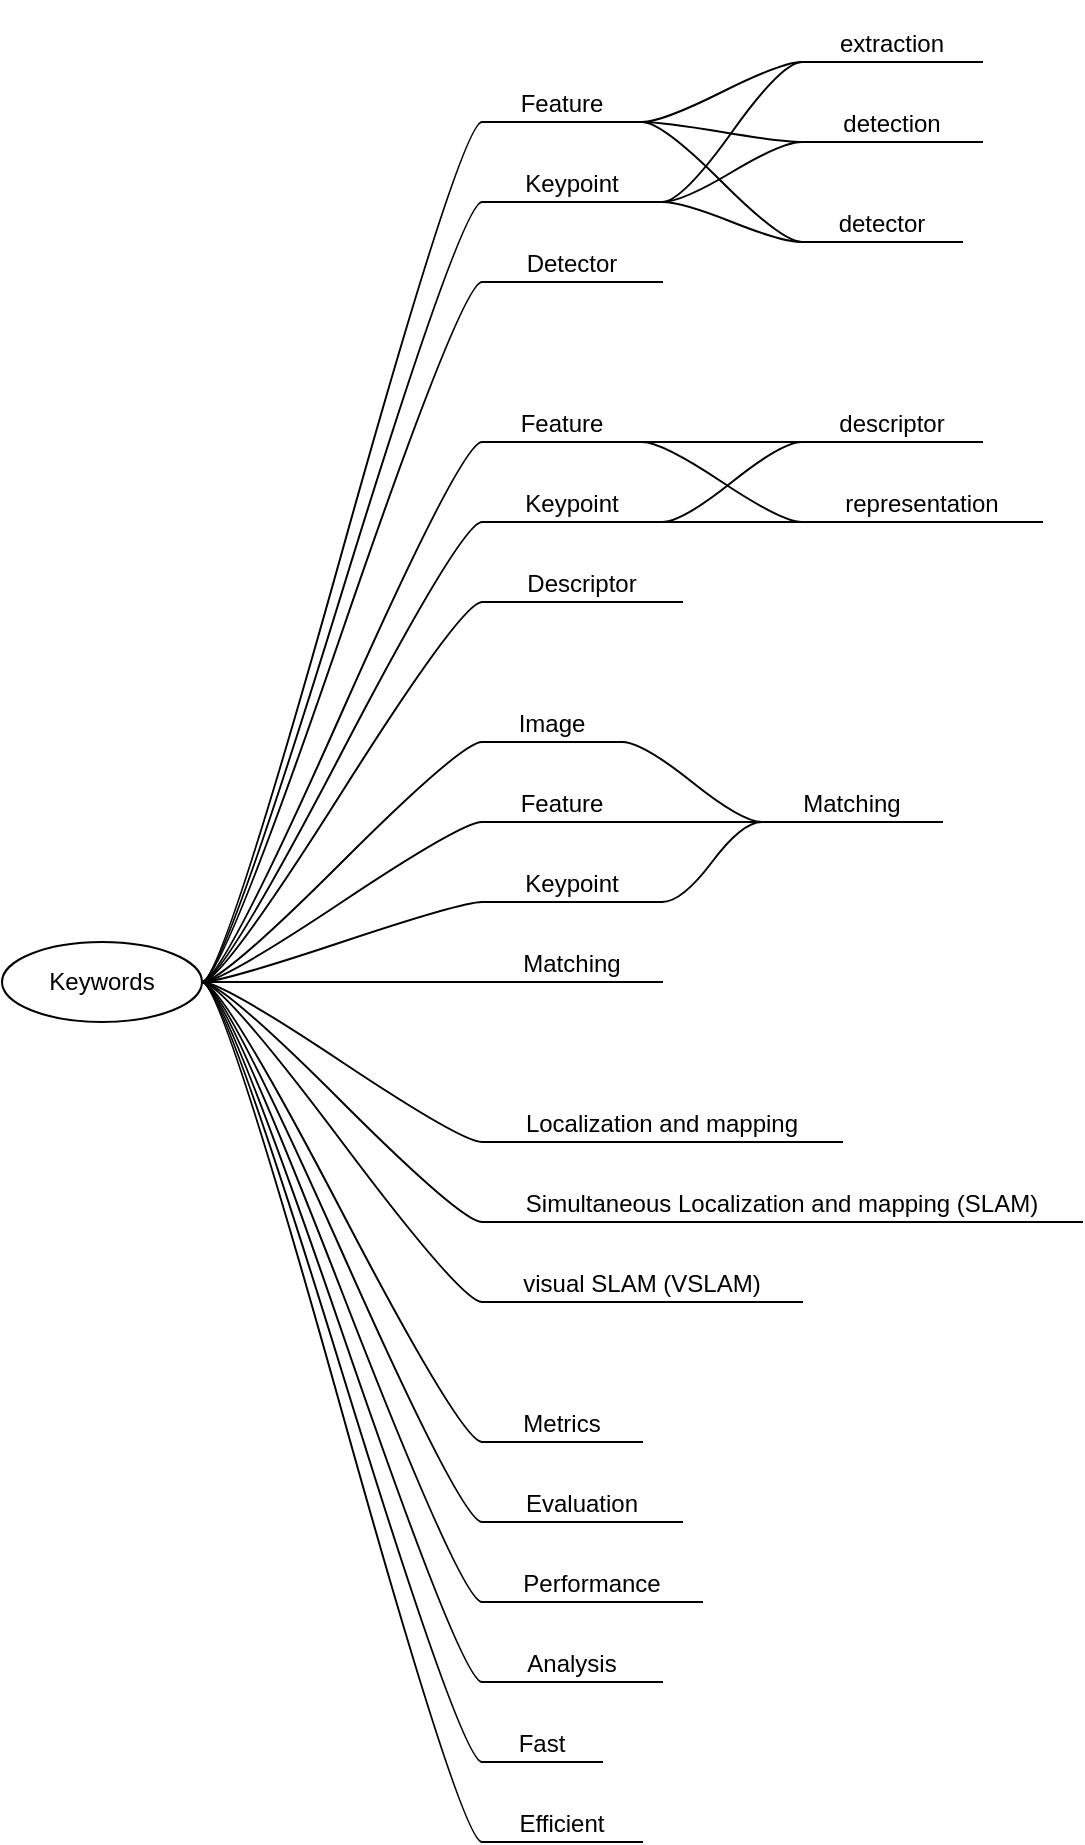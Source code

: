 <mxfile version="22.0.2" type="device" pages="3">
  <diagram id="5vYqiHjRF7wjrPGzS_Ol" name="keywords">
    <mxGraphModel dx="1684" dy="1004" grid="1" gridSize="10" guides="1" tooltips="1" connect="1" arrows="1" fold="1" page="1" pageScale="1" pageWidth="1500" pageHeight="1500" math="0" shadow="0">
      <root>
        <mxCell id="0" />
        <mxCell id="1" parent="0" />
        <mxCell id="3YRcLlh5V4mFitDQg3HY-1" value="Keywords" style="ellipse;whiteSpace=wrap;html=1;align=center;newEdgeStyle={&quot;edgeStyle&quot;:&quot;entityRelationEdgeStyle&quot;,&quot;startArrow&quot;:&quot;none&quot;,&quot;endArrow&quot;:&quot;none&quot;,&quot;segment&quot;:10,&quot;curved&quot;:1,&quot;sourcePerimeterSpacing&quot;:0,&quot;targetPerimeterSpacing&quot;:0};treeFolding=1;treeMoving=1;" vertex="1" parent="1">
          <mxGeometry x="160" y="560" width="100" height="40" as="geometry" />
        </mxCell>
        <mxCell id="3YRcLlh5V4mFitDQg3HY-3" value="Feature" style="whiteSpace=wrap;html=1;shape=partialRectangle;top=0;left=0;bottom=1;right=0;points=[[0,1],[1,1]];fillColor=none;align=center;verticalAlign=bottom;routingCenterY=0.5;snapToPoint=1;recursiveResize=0;autosize=1;treeFolding=1;treeMoving=1;newEdgeStyle={&quot;edgeStyle&quot;:&quot;entityRelationEdgeStyle&quot;,&quot;startArrow&quot;:&quot;none&quot;,&quot;endArrow&quot;:&quot;none&quot;,&quot;segment&quot;:10,&quot;curved&quot;:1,&quot;sourcePerimeterSpacing&quot;:0,&quot;targetPerimeterSpacing&quot;:0};" vertex="1" parent="1">
          <mxGeometry x="400" y="120" width="80" height="30" as="geometry" />
        </mxCell>
        <mxCell id="3YRcLlh5V4mFitDQg3HY-4" value="" style="edgeStyle=entityRelationEdgeStyle;startArrow=none;endArrow=none;segment=10;curved=1;sourcePerimeterSpacing=0;targetPerimeterSpacing=0;rounded=0;exitX=1;exitY=0.5;exitDx=0;exitDy=0;" edge="1" target="3YRcLlh5V4mFitDQg3HY-3" parent="1" source="3YRcLlh5V4mFitDQg3HY-1">
          <mxGeometry relative="1" as="geometry">
            <mxPoint x="450" y="170" as="sourcePoint" />
          </mxGeometry>
        </mxCell>
        <mxCell id="3YRcLlh5V4mFitDQg3HY-5" value="Keypoint" style="whiteSpace=wrap;html=1;shape=partialRectangle;top=0;left=0;bottom=1;right=0;points=[[0,1],[1,1]];fillColor=none;align=center;verticalAlign=bottom;routingCenterY=0.5;snapToPoint=1;recursiveResize=0;autosize=1;treeFolding=1;treeMoving=1;newEdgeStyle={&quot;edgeStyle&quot;:&quot;entityRelationEdgeStyle&quot;,&quot;startArrow&quot;:&quot;none&quot;,&quot;endArrow&quot;:&quot;none&quot;,&quot;segment&quot;:10,&quot;curved&quot;:1,&quot;sourcePerimeterSpacing&quot;:0,&quot;targetPerimeterSpacing&quot;:0};" vertex="1" parent="1">
          <mxGeometry x="400" y="160" width="90" height="30" as="geometry" />
        </mxCell>
        <mxCell id="3YRcLlh5V4mFitDQg3HY-6" value="" style="edgeStyle=entityRelationEdgeStyle;startArrow=none;endArrow=none;segment=10;curved=1;sourcePerimeterSpacing=0;targetPerimeterSpacing=0;rounded=0;exitX=1;exitY=0.5;exitDx=0;exitDy=0;" edge="1" target="3YRcLlh5V4mFitDQg3HY-5" parent="1" source="3YRcLlh5V4mFitDQg3HY-1">
          <mxGeometry relative="1" as="geometry">
            <mxPoint x="450" y="230" as="sourcePoint" />
          </mxGeometry>
        </mxCell>
        <mxCell id="3YRcLlh5V4mFitDQg3HY-34" style="edgeStyle=entityRelationEdgeStyle;rounded=0;orthogonalLoop=1;jettySize=auto;html=1;startArrow=none;endArrow=none;segment=10;curved=1;sourcePerimeterSpacing=0;targetPerimeterSpacing=0;exitX=0;exitY=1;exitDx=0;exitDy=0;entryX=1;entryY=1;entryDx=0;entryDy=0;" edge="1" parent="1" source="3YRcLlh5V4mFitDQg3HY-7" target="3YRcLlh5V4mFitDQg3HY-5">
          <mxGeometry relative="1" as="geometry" />
        </mxCell>
        <mxCell id="3YRcLlh5V4mFitDQg3HY-7" value="extraction" style="whiteSpace=wrap;html=1;shape=partialRectangle;top=0;left=0;bottom=1;right=0;points=[[0,1],[1,1]];fillColor=none;align=center;verticalAlign=bottom;routingCenterY=0.5;snapToPoint=1;recursiveResize=0;autosize=1;treeFolding=1;treeMoving=1;newEdgeStyle={&quot;edgeStyle&quot;:&quot;entityRelationEdgeStyle&quot;,&quot;startArrow&quot;:&quot;none&quot;,&quot;endArrow&quot;:&quot;none&quot;,&quot;segment&quot;:10,&quot;curved&quot;:1,&quot;sourcePerimeterSpacing&quot;:0,&quot;targetPerimeterSpacing&quot;:0};" vertex="1" parent="1">
          <mxGeometry x="560" y="90" width="90" height="30" as="geometry" />
        </mxCell>
        <mxCell id="3YRcLlh5V4mFitDQg3HY-8" value="" style="edgeStyle=entityRelationEdgeStyle;startArrow=none;endArrow=none;segment=10;curved=1;sourcePerimeterSpacing=0;targetPerimeterSpacing=0;rounded=0;exitX=1;exitY=1;exitDx=0;exitDy=0;" edge="1" target="3YRcLlh5V4mFitDQg3HY-7" parent="1" source="3YRcLlh5V4mFitDQg3HY-3">
          <mxGeometry relative="1" as="geometry">
            <mxPoint x="520" y="160" as="sourcePoint" />
          </mxGeometry>
        </mxCell>
        <mxCell id="3YRcLlh5V4mFitDQg3HY-35" style="edgeStyle=entityRelationEdgeStyle;rounded=0;orthogonalLoop=1;jettySize=auto;html=1;startArrow=none;endArrow=none;segment=10;curved=1;sourcePerimeterSpacing=0;targetPerimeterSpacing=0;exitX=0;exitY=1;exitDx=0;exitDy=0;entryX=1;entryY=1;entryDx=0;entryDy=0;" edge="1" parent="1" source="3YRcLlh5V4mFitDQg3HY-10" target="3YRcLlh5V4mFitDQg3HY-5">
          <mxGeometry relative="1" as="geometry" />
        </mxCell>
        <mxCell id="3YRcLlh5V4mFitDQg3HY-10" value="detection" style="whiteSpace=wrap;html=1;shape=partialRectangle;top=0;left=0;bottom=1;right=0;points=[[0,1],[1,1]];fillColor=none;align=center;verticalAlign=bottom;routingCenterY=0.5;snapToPoint=1;recursiveResize=0;autosize=1;treeFolding=1;treeMoving=1;newEdgeStyle={&quot;edgeStyle&quot;:&quot;entityRelationEdgeStyle&quot;,&quot;startArrow&quot;:&quot;none&quot;,&quot;endArrow&quot;:&quot;none&quot;,&quot;segment&quot;:10,&quot;curved&quot;:1,&quot;sourcePerimeterSpacing&quot;:0,&quot;targetPerimeterSpacing&quot;:0};" vertex="1" parent="1">
          <mxGeometry x="560" y="130" width="90" height="30" as="geometry" />
        </mxCell>
        <mxCell id="3YRcLlh5V4mFitDQg3HY-11" value="" style="edgeStyle=entityRelationEdgeStyle;startArrow=none;endArrow=none;segment=10;curved=1;sourcePerimeterSpacing=0;targetPerimeterSpacing=0;rounded=0;exitX=1;exitY=1;exitDx=0;exitDy=0;" edge="1" target="3YRcLlh5V4mFitDQg3HY-10" parent="1" source="3YRcLlh5V4mFitDQg3HY-3">
          <mxGeometry relative="1" as="geometry">
            <mxPoint x="520" y="160" as="sourcePoint" />
          </mxGeometry>
        </mxCell>
        <mxCell id="3YRcLlh5V4mFitDQg3HY-36" style="edgeStyle=entityRelationEdgeStyle;rounded=0;orthogonalLoop=1;jettySize=auto;html=1;startArrow=none;endArrow=none;segment=10;curved=1;sourcePerimeterSpacing=0;targetPerimeterSpacing=0;exitX=0;exitY=1;exitDx=0;exitDy=0;entryX=1;entryY=1;entryDx=0;entryDy=0;" edge="1" parent="1" source="3YRcLlh5V4mFitDQg3HY-12" target="3YRcLlh5V4mFitDQg3HY-5">
          <mxGeometry relative="1" as="geometry" />
        </mxCell>
        <mxCell id="3YRcLlh5V4mFitDQg3HY-12" value="detector" style="whiteSpace=wrap;html=1;shape=partialRectangle;top=0;left=0;bottom=1;right=0;points=[[0,1],[1,1]];fillColor=none;align=center;verticalAlign=bottom;routingCenterY=0.5;snapToPoint=1;recursiveResize=0;autosize=1;treeFolding=1;treeMoving=1;newEdgeStyle={&quot;edgeStyle&quot;:&quot;entityRelationEdgeStyle&quot;,&quot;startArrow&quot;:&quot;none&quot;,&quot;endArrow&quot;:&quot;none&quot;,&quot;segment&quot;:10,&quot;curved&quot;:1,&quot;sourcePerimeterSpacing&quot;:0,&quot;targetPerimeterSpacing&quot;:0};" vertex="1" parent="1">
          <mxGeometry x="560" y="180" width="80" height="30" as="geometry" />
        </mxCell>
        <mxCell id="3YRcLlh5V4mFitDQg3HY-13" value="" style="edgeStyle=entityRelationEdgeStyle;startArrow=none;endArrow=none;segment=10;curved=1;sourcePerimeterSpacing=0;targetPerimeterSpacing=0;rounded=0;exitX=1;exitY=1;exitDx=0;exitDy=0;" edge="1" target="3YRcLlh5V4mFitDQg3HY-12" parent="1" source="3YRcLlh5V4mFitDQg3HY-3">
          <mxGeometry relative="1" as="geometry">
            <mxPoint x="520" y="160" as="sourcePoint" />
          </mxGeometry>
        </mxCell>
        <mxCell id="3YRcLlh5V4mFitDQg3HY-17" value="Detector" style="whiteSpace=wrap;html=1;shape=partialRectangle;top=0;left=0;bottom=1;right=0;points=[[0,1],[1,1]];fillColor=none;align=center;verticalAlign=bottom;routingCenterY=0.5;snapToPoint=1;recursiveResize=0;autosize=1;treeFolding=1;treeMoving=1;newEdgeStyle={&quot;edgeStyle&quot;:&quot;entityRelationEdgeStyle&quot;,&quot;startArrow&quot;:&quot;none&quot;,&quot;endArrow&quot;:&quot;none&quot;,&quot;segment&quot;:10,&quot;curved&quot;:1,&quot;sourcePerimeterSpacing&quot;:0,&quot;targetPerimeterSpacing&quot;:0};" vertex="1" parent="1">
          <mxGeometry x="400" y="200" width="90" height="30" as="geometry" />
        </mxCell>
        <mxCell id="3YRcLlh5V4mFitDQg3HY-18" value="" style="edgeStyle=entityRelationEdgeStyle;startArrow=none;endArrow=none;segment=10;curved=1;sourcePerimeterSpacing=0;targetPerimeterSpacing=0;rounded=0;exitX=1;exitY=0.5;exitDx=0;exitDy=0;" edge="1" target="3YRcLlh5V4mFitDQg3HY-17" parent="1" source="3YRcLlh5V4mFitDQg3HY-1">
          <mxGeometry relative="1" as="geometry">
            <mxPoint x="370" y="250" as="sourcePoint" />
          </mxGeometry>
        </mxCell>
        <mxCell id="3YRcLlh5V4mFitDQg3HY-19" value="Feature" style="whiteSpace=wrap;html=1;shape=partialRectangle;top=0;left=0;bottom=1;right=0;points=[[0,1],[1,1]];fillColor=none;align=center;verticalAlign=bottom;routingCenterY=0.5;snapToPoint=1;recursiveResize=0;autosize=1;treeFolding=1;treeMoving=1;newEdgeStyle={&quot;edgeStyle&quot;:&quot;entityRelationEdgeStyle&quot;,&quot;startArrow&quot;:&quot;none&quot;,&quot;endArrow&quot;:&quot;none&quot;,&quot;segment&quot;:10,&quot;curved&quot;:1,&quot;sourcePerimeterSpacing&quot;:0,&quot;targetPerimeterSpacing&quot;:0};" vertex="1" parent="1">
          <mxGeometry x="400" y="280" width="80" height="30" as="geometry" />
        </mxCell>
        <mxCell id="3YRcLlh5V4mFitDQg3HY-20" value="" style="edgeStyle=entityRelationEdgeStyle;startArrow=none;endArrow=none;segment=10;curved=1;sourcePerimeterSpacing=0;targetPerimeterSpacing=0;rounded=0;exitX=1;exitY=0.5;exitDx=0;exitDy=0;" edge="1" target="3YRcLlh5V4mFitDQg3HY-19" parent="1" source="3YRcLlh5V4mFitDQg3HY-1">
          <mxGeometry relative="1" as="geometry">
            <mxPoint x="360" y="330" as="sourcePoint" />
          </mxGeometry>
        </mxCell>
        <mxCell id="3YRcLlh5V4mFitDQg3HY-60" style="edgeStyle=entityRelationEdgeStyle;rounded=0;orthogonalLoop=1;jettySize=auto;html=1;startArrow=none;endArrow=none;segment=10;curved=1;sourcePerimeterSpacing=0;targetPerimeterSpacing=0;exitX=0;exitY=1;exitDx=0;exitDy=0;entryX=1;entryY=1;entryDx=0;entryDy=0;" edge="1" parent="1" source="3YRcLlh5V4mFitDQg3HY-21" target="3YRcLlh5V4mFitDQg3HY-56">
          <mxGeometry relative="1" as="geometry" />
        </mxCell>
        <mxCell id="3YRcLlh5V4mFitDQg3HY-21" value="descriptor" style="whiteSpace=wrap;html=1;shape=partialRectangle;top=0;left=0;bottom=1;right=0;points=[[0,1],[1,1]];fillColor=none;align=center;verticalAlign=bottom;routingCenterY=0.5;snapToPoint=1;recursiveResize=0;autosize=1;treeFolding=1;treeMoving=1;newEdgeStyle={&quot;edgeStyle&quot;:&quot;entityRelationEdgeStyle&quot;,&quot;startArrow&quot;:&quot;none&quot;,&quot;endArrow&quot;:&quot;none&quot;,&quot;segment&quot;:10,&quot;curved&quot;:1,&quot;sourcePerimeterSpacing&quot;:0,&quot;targetPerimeterSpacing&quot;:0};" vertex="1" parent="1">
          <mxGeometry x="560" y="280" width="90" height="30" as="geometry" />
        </mxCell>
        <mxCell id="3YRcLlh5V4mFitDQg3HY-22" value="" style="edgeStyle=entityRelationEdgeStyle;startArrow=none;endArrow=none;segment=10;curved=1;sourcePerimeterSpacing=0;targetPerimeterSpacing=0;rounded=0;exitX=1;exitY=1;exitDx=0;exitDy=0;" edge="1" target="3YRcLlh5V4mFitDQg3HY-21" parent="1" source="3YRcLlh5V4mFitDQg3HY-19">
          <mxGeometry relative="1" as="geometry">
            <mxPoint x="510" y="310" as="sourcePoint" />
          </mxGeometry>
        </mxCell>
        <mxCell id="3YRcLlh5V4mFitDQg3HY-23" value="Descriptor" style="whiteSpace=wrap;html=1;shape=partialRectangle;top=0;left=0;bottom=1;right=0;points=[[0,1],[1,1]];fillColor=none;align=center;verticalAlign=bottom;routingCenterY=0.5;snapToPoint=1;recursiveResize=0;autosize=1;treeFolding=1;treeMoving=1;newEdgeStyle={&quot;edgeStyle&quot;:&quot;entityRelationEdgeStyle&quot;,&quot;startArrow&quot;:&quot;none&quot;,&quot;endArrow&quot;:&quot;none&quot;,&quot;segment&quot;:10,&quot;curved&quot;:1,&quot;sourcePerimeterSpacing&quot;:0,&quot;targetPerimeterSpacing&quot;:0};" vertex="1" parent="1">
          <mxGeometry x="400" y="360" width="100" height="30" as="geometry" />
        </mxCell>
        <mxCell id="3YRcLlh5V4mFitDQg3HY-24" value="" style="edgeStyle=entityRelationEdgeStyle;startArrow=none;endArrow=none;segment=10;curved=1;sourcePerimeterSpacing=0;targetPerimeterSpacing=0;rounded=0;exitX=1;exitY=0.5;exitDx=0;exitDy=0;" edge="1" target="3YRcLlh5V4mFitDQg3HY-23" parent="1" source="3YRcLlh5V4mFitDQg3HY-1">
          <mxGeometry relative="1" as="geometry">
            <mxPoint x="360" y="370" as="sourcePoint" />
          </mxGeometry>
        </mxCell>
        <mxCell id="3YRcLlh5V4mFitDQg3HY-25" value="Image" style="whiteSpace=wrap;html=1;shape=partialRectangle;top=0;left=0;bottom=1;right=0;points=[[0,1],[1,1]];fillColor=none;align=center;verticalAlign=bottom;routingCenterY=0.5;snapToPoint=1;recursiveResize=0;autosize=1;treeFolding=1;treeMoving=1;newEdgeStyle={&quot;edgeStyle&quot;:&quot;entityRelationEdgeStyle&quot;,&quot;startArrow&quot;:&quot;none&quot;,&quot;endArrow&quot;:&quot;none&quot;,&quot;segment&quot;:10,&quot;curved&quot;:1,&quot;sourcePerimeterSpacing&quot;:0,&quot;targetPerimeterSpacing&quot;:0};" vertex="1" parent="1">
          <mxGeometry x="400" y="430" width="70" height="30" as="geometry" />
        </mxCell>
        <mxCell id="3YRcLlh5V4mFitDQg3HY-26" value="" style="edgeStyle=entityRelationEdgeStyle;startArrow=none;endArrow=none;segment=10;curved=1;sourcePerimeterSpacing=0;targetPerimeterSpacing=0;rounded=0;exitX=1;exitY=0.5;exitDx=0;exitDy=0;" edge="1" target="3YRcLlh5V4mFitDQg3HY-25" parent="1" source="3YRcLlh5V4mFitDQg3HY-1">
          <mxGeometry relative="1" as="geometry">
            <mxPoint x="360" y="430" as="sourcePoint" />
          </mxGeometry>
        </mxCell>
        <mxCell id="3YRcLlh5V4mFitDQg3HY-27" value="Feature" style="whiteSpace=wrap;html=1;shape=partialRectangle;top=0;left=0;bottom=1;right=0;points=[[0,1],[1,1]];fillColor=none;align=center;verticalAlign=bottom;routingCenterY=0.5;snapToPoint=1;recursiveResize=0;autosize=1;treeFolding=1;treeMoving=1;newEdgeStyle={&quot;edgeStyle&quot;:&quot;entityRelationEdgeStyle&quot;,&quot;startArrow&quot;:&quot;none&quot;,&quot;endArrow&quot;:&quot;none&quot;,&quot;segment&quot;:10,&quot;curved&quot;:1,&quot;sourcePerimeterSpacing&quot;:0,&quot;targetPerimeterSpacing&quot;:0};" vertex="1" parent="1">
          <mxGeometry x="400" y="470" width="80" height="30" as="geometry" />
        </mxCell>
        <mxCell id="3YRcLlh5V4mFitDQg3HY-28" value="" style="edgeStyle=entityRelationEdgeStyle;startArrow=none;endArrow=none;segment=10;curved=1;sourcePerimeterSpacing=0;targetPerimeterSpacing=0;rounded=0;exitX=1;exitY=0.5;exitDx=0;exitDy=0;" edge="1" target="3YRcLlh5V4mFitDQg3HY-27" parent="1" source="3YRcLlh5V4mFitDQg3HY-1">
          <mxGeometry relative="1" as="geometry">
            <mxPoint x="360" y="470" as="sourcePoint" />
          </mxGeometry>
        </mxCell>
        <mxCell id="3YRcLlh5V4mFitDQg3HY-31" style="edgeStyle=entityRelationEdgeStyle;rounded=0;orthogonalLoop=1;jettySize=auto;html=1;startArrow=none;endArrow=none;segment=10;curved=1;sourcePerimeterSpacing=0;targetPerimeterSpacing=0;exitX=0;exitY=1;exitDx=0;exitDy=0;entryX=1;entryY=1;entryDx=0;entryDy=0;" edge="1" parent="1" source="3YRcLlh5V4mFitDQg3HY-29" target="3YRcLlh5V4mFitDQg3HY-27">
          <mxGeometry relative="1" as="geometry" />
        </mxCell>
        <mxCell id="3YRcLlh5V4mFitDQg3HY-64" style="edgeStyle=entityRelationEdgeStyle;rounded=0;orthogonalLoop=1;jettySize=auto;html=1;startArrow=none;endArrow=none;segment=10;curved=1;sourcePerimeterSpacing=0;targetPerimeterSpacing=0;exitX=0;exitY=1;exitDx=0;exitDy=0;entryX=1;entryY=1;entryDx=0;entryDy=0;" edge="1" parent="1" source="3YRcLlh5V4mFitDQg3HY-29" target="3YRcLlh5V4mFitDQg3HY-62">
          <mxGeometry relative="1" as="geometry" />
        </mxCell>
        <mxCell id="3YRcLlh5V4mFitDQg3HY-29" value="Matching" style="whiteSpace=wrap;html=1;shape=partialRectangle;top=0;left=0;bottom=1;right=0;points=[[0,1],[1,1]];fillColor=none;align=center;verticalAlign=bottom;routingCenterY=0.5;snapToPoint=1;recursiveResize=0;autosize=1;treeFolding=1;treeMoving=1;newEdgeStyle={&quot;edgeStyle&quot;:&quot;entityRelationEdgeStyle&quot;,&quot;startArrow&quot;:&quot;none&quot;,&quot;endArrow&quot;:&quot;none&quot;,&quot;segment&quot;:10,&quot;curved&quot;:1,&quot;sourcePerimeterSpacing&quot;:0,&quot;targetPerimeterSpacing&quot;:0};" vertex="1" parent="1">
          <mxGeometry x="540" y="470" width="90" height="30" as="geometry" />
        </mxCell>
        <mxCell id="3YRcLlh5V4mFitDQg3HY-30" value="" style="edgeStyle=entityRelationEdgeStyle;startArrow=none;endArrow=none;segment=10;curved=1;sourcePerimeterSpacing=0;targetPerimeterSpacing=0;rounded=0;exitX=1;exitY=1;exitDx=0;exitDy=0;" edge="1" target="3YRcLlh5V4mFitDQg3HY-29" parent="1" source="3YRcLlh5V4mFitDQg3HY-25">
          <mxGeometry relative="1" as="geometry">
            <mxPoint x="525" y="480" as="sourcePoint" />
          </mxGeometry>
        </mxCell>
        <mxCell id="3YRcLlh5V4mFitDQg3HY-32" value="Matching" style="whiteSpace=wrap;html=1;shape=partialRectangle;top=0;left=0;bottom=1;right=0;points=[[0,1],[1,1]];fillColor=none;align=center;verticalAlign=bottom;routingCenterY=0.5;snapToPoint=1;recursiveResize=0;autosize=1;treeFolding=1;treeMoving=1;newEdgeStyle={&quot;edgeStyle&quot;:&quot;entityRelationEdgeStyle&quot;,&quot;startArrow&quot;:&quot;none&quot;,&quot;endArrow&quot;:&quot;none&quot;,&quot;segment&quot;:10,&quot;curved&quot;:1,&quot;sourcePerimeterSpacing&quot;:0,&quot;targetPerimeterSpacing&quot;:0};" vertex="1" parent="1">
          <mxGeometry x="400" y="550" width="90" height="30" as="geometry" />
        </mxCell>
        <mxCell id="3YRcLlh5V4mFitDQg3HY-33" value="" style="edgeStyle=entityRelationEdgeStyle;startArrow=none;endArrow=none;segment=10;curved=1;sourcePerimeterSpacing=0;targetPerimeterSpacing=0;rounded=0;exitX=1;exitY=0.5;exitDx=0;exitDy=0;" edge="1" target="3YRcLlh5V4mFitDQg3HY-32" parent="1" source="3YRcLlh5V4mFitDQg3HY-1">
          <mxGeometry relative="1" as="geometry">
            <mxPoint x="360" y="500" as="sourcePoint" />
          </mxGeometry>
        </mxCell>
        <mxCell id="3YRcLlh5V4mFitDQg3HY-37" value="Metrics" style="whiteSpace=wrap;html=1;shape=partialRectangle;top=0;left=0;bottom=1;right=0;points=[[0,1],[1,1]];fillColor=none;align=center;verticalAlign=bottom;routingCenterY=0.5;snapToPoint=1;recursiveResize=0;autosize=1;treeFolding=1;treeMoving=1;newEdgeStyle={&quot;edgeStyle&quot;:&quot;entityRelationEdgeStyle&quot;,&quot;startArrow&quot;:&quot;none&quot;,&quot;endArrow&quot;:&quot;none&quot;,&quot;segment&quot;:10,&quot;curved&quot;:1,&quot;sourcePerimeterSpacing&quot;:0,&quot;targetPerimeterSpacing&quot;:0};" vertex="1" parent="1">
          <mxGeometry x="400" y="780" width="80" height="30" as="geometry" />
        </mxCell>
        <mxCell id="3YRcLlh5V4mFitDQg3HY-38" value="" style="edgeStyle=entityRelationEdgeStyle;startArrow=none;endArrow=none;segment=10;curved=1;sourcePerimeterSpacing=0;targetPerimeterSpacing=0;rounded=0;exitX=1;exitY=0.5;exitDx=0;exitDy=0;" edge="1" target="3YRcLlh5V4mFitDQg3HY-37" parent="1" source="3YRcLlh5V4mFitDQg3HY-1">
          <mxGeometry relative="1" as="geometry">
            <mxPoint x="365" y="580" as="sourcePoint" />
          </mxGeometry>
        </mxCell>
        <mxCell id="3YRcLlh5V4mFitDQg3HY-39" value="Evaluation" style="whiteSpace=wrap;html=1;shape=partialRectangle;top=0;left=0;bottom=1;right=0;points=[[0,1],[1,1]];fillColor=none;align=center;verticalAlign=bottom;routingCenterY=0.5;snapToPoint=1;recursiveResize=0;autosize=1;treeFolding=1;treeMoving=1;newEdgeStyle={&quot;edgeStyle&quot;:&quot;entityRelationEdgeStyle&quot;,&quot;startArrow&quot;:&quot;none&quot;,&quot;endArrow&quot;:&quot;none&quot;,&quot;segment&quot;:10,&quot;curved&quot;:1,&quot;sourcePerimeterSpacing&quot;:0,&quot;targetPerimeterSpacing&quot;:0};" vertex="1" parent="1">
          <mxGeometry x="400" y="820" width="100" height="30" as="geometry" />
        </mxCell>
        <mxCell id="3YRcLlh5V4mFitDQg3HY-40" value="" style="edgeStyle=entityRelationEdgeStyle;startArrow=none;endArrow=none;segment=10;curved=1;sourcePerimeterSpacing=0;targetPerimeterSpacing=0;rounded=0;exitX=1;exitY=0.5;exitDx=0;exitDy=0;" edge="1" target="3YRcLlh5V4mFitDQg3HY-39" parent="1" source="3YRcLlh5V4mFitDQg3HY-1">
          <mxGeometry relative="1" as="geometry">
            <mxPoint x="355" y="620" as="sourcePoint" />
          </mxGeometry>
        </mxCell>
        <mxCell id="3YRcLlh5V4mFitDQg3HY-41" value="Performance" style="whiteSpace=wrap;html=1;shape=partialRectangle;top=0;left=0;bottom=1;right=0;points=[[0,1],[1,1]];fillColor=none;align=center;verticalAlign=bottom;routingCenterY=0.5;snapToPoint=1;recursiveResize=0;autosize=1;treeFolding=1;treeMoving=1;newEdgeStyle={&quot;edgeStyle&quot;:&quot;entityRelationEdgeStyle&quot;,&quot;startArrow&quot;:&quot;none&quot;,&quot;endArrow&quot;:&quot;none&quot;,&quot;segment&quot;:10,&quot;curved&quot;:1,&quot;sourcePerimeterSpacing&quot;:0,&quot;targetPerimeterSpacing&quot;:0};" vertex="1" parent="1">
          <mxGeometry x="400" y="860" width="110" height="30" as="geometry" />
        </mxCell>
        <mxCell id="3YRcLlh5V4mFitDQg3HY-42" value="" style="edgeStyle=entityRelationEdgeStyle;startArrow=none;endArrow=none;segment=10;curved=1;sourcePerimeterSpacing=0;targetPerimeterSpacing=0;rounded=0;exitX=1;exitY=0.5;exitDx=0;exitDy=0;" edge="1" target="3YRcLlh5V4mFitDQg3HY-41" parent="1" source="3YRcLlh5V4mFitDQg3HY-1">
          <mxGeometry relative="1" as="geometry">
            <mxPoint x="360" y="660" as="sourcePoint" />
          </mxGeometry>
        </mxCell>
        <mxCell id="3YRcLlh5V4mFitDQg3HY-43" value="Analysis" style="whiteSpace=wrap;html=1;shape=partialRectangle;top=0;left=0;bottom=1;right=0;points=[[0,1],[1,1]];fillColor=none;align=center;verticalAlign=bottom;routingCenterY=0.5;snapToPoint=1;recursiveResize=0;autosize=1;treeFolding=1;treeMoving=1;newEdgeStyle={&quot;edgeStyle&quot;:&quot;entityRelationEdgeStyle&quot;,&quot;startArrow&quot;:&quot;none&quot;,&quot;endArrow&quot;:&quot;none&quot;,&quot;segment&quot;:10,&quot;curved&quot;:1,&quot;sourcePerimeterSpacing&quot;:0,&quot;targetPerimeterSpacing&quot;:0};" vertex="1" parent="1">
          <mxGeometry x="400" y="900" width="90" height="30" as="geometry" />
        </mxCell>
        <mxCell id="3YRcLlh5V4mFitDQg3HY-44" value="" style="edgeStyle=entityRelationEdgeStyle;startArrow=none;endArrow=none;segment=10;curved=1;sourcePerimeterSpacing=0;targetPerimeterSpacing=0;rounded=0;exitX=1;exitY=0.5;exitDx=0;exitDy=0;" edge="1" target="3YRcLlh5V4mFitDQg3HY-43" parent="1" source="3YRcLlh5V4mFitDQg3HY-1">
          <mxGeometry relative="1" as="geometry">
            <mxPoint x="360" y="700" as="sourcePoint" />
          </mxGeometry>
        </mxCell>
        <mxCell id="3YRcLlh5V4mFitDQg3HY-45" value="Fast" style="whiteSpace=wrap;html=1;shape=partialRectangle;top=0;left=0;bottom=1;right=0;points=[[0,1],[1,1]];fillColor=none;align=center;verticalAlign=bottom;routingCenterY=0.5;snapToPoint=1;recursiveResize=0;autosize=1;treeFolding=1;treeMoving=1;newEdgeStyle={&quot;edgeStyle&quot;:&quot;entityRelationEdgeStyle&quot;,&quot;startArrow&quot;:&quot;none&quot;,&quot;endArrow&quot;:&quot;none&quot;,&quot;segment&quot;:10,&quot;curved&quot;:1,&quot;sourcePerimeterSpacing&quot;:0,&quot;targetPerimeterSpacing&quot;:0};" vertex="1" parent="1">
          <mxGeometry x="400" y="940" width="60" height="30" as="geometry" />
        </mxCell>
        <mxCell id="3YRcLlh5V4mFitDQg3HY-46" value="" style="edgeStyle=entityRelationEdgeStyle;startArrow=none;endArrow=none;segment=10;curved=1;sourcePerimeterSpacing=0;targetPerimeterSpacing=0;rounded=0;exitX=1;exitY=0.5;exitDx=0;exitDy=0;" edge="1" target="3YRcLlh5V4mFitDQg3HY-45" parent="1" source="3YRcLlh5V4mFitDQg3HY-1">
          <mxGeometry relative="1" as="geometry">
            <mxPoint x="360" y="740" as="sourcePoint" />
          </mxGeometry>
        </mxCell>
        <mxCell id="3YRcLlh5V4mFitDQg3HY-47" value="Efficient" style="whiteSpace=wrap;html=1;shape=partialRectangle;top=0;left=0;bottom=1;right=0;points=[[0,1],[1,1]];fillColor=none;align=center;verticalAlign=bottom;routingCenterY=0.5;snapToPoint=1;recursiveResize=0;autosize=1;treeFolding=1;treeMoving=1;newEdgeStyle={&quot;edgeStyle&quot;:&quot;entityRelationEdgeStyle&quot;,&quot;startArrow&quot;:&quot;none&quot;,&quot;endArrow&quot;:&quot;none&quot;,&quot;segment&quot;:10,&quot;curved&quot;:1,&quot;sourcePerimeterSpacing&quot;:0,&quot;targetPerimeterSpacing&quot;:0};" vertex="1" parent="1">
          <mxGeometry x="400" y="980" width="80" height="30" as="geometry" />
        </mxCell>
        <mxCell id="3YRcLlh5V4mFitDQg3HY-48" value="" style="edgeStyle=entityRelationEdgeStyle;startArrow=none;endArrow=none;segment=10;curved=1;sourcePerimeterSpacing=0;targetPerimeterSpacing=0;rounded=0;exitX=1;exitY=0.5;exitDx=0;exitDy=0;" edge="1" target="3YRcLlh5V4mFitDQg3HY-47" parent="1" source="3YRcLlh5V4mFitDQg3HY-1">
          <mxGeometry relative="1" as="geometry">
            <mxPoint x="365" y="780" as="sourcePoint" />
          </mxGeometry>
        </mxCell>
        <mxCell id="3YRcLlh5V4mFitDQg3HY-49" value="Localization and mapping" style="whiteSpace=wrap;html=1;shape=partialRectangle;top=0;left=0;bottom=1;right=0;points=[[0,1],[1,1]];fillColor=none;align=center;verticalAlign=bottom;routingCenterY=0.5;snapToPoint=1;recursiveResize=0;autosize=1;treeFolding=1;treeMoving=1;newEdgeStyle={&quot;edgeStyle&quot;:&quot;entityRelationEdgeStyle&quot;,&quot;startArrow&quot;:&quot;none&quot;,&quot;endArrow&quot;:&quot;none&quot;,&quot;segment&quot;:10,&quot;curved&quot;:1,&quot;sourcePerimeterSpacing&quot;:0,&quot;targetPerimeterSpacing&quot;:0};" vertex="1" parent="1">
          <mxGeometry x="400" y="630" width="180" height="30" as="geometry" />
        </mxCell>
        <mxCell id="3YRcLlh5V4mFitDQg3HY-50" value="" style="edgeStyle=entityRelationEdgeStyle;startArrow=none;endArrow=none;segment=10;curved=1;sourcePerimeterSpacing=0;targetPerimeterSpacing=0;rounded=0;exitX=1;exitY=0.5;exitDx=0;exitDy=0;" edge="1" target="3YRcLlh5V4mFitDQg3HY-49" parent="1" source="3YRcLlh5V4mFitDQg3HY-1">
          <mxGeometry relative="1" as="geometry">
            <mxPoint x="360" y="570" as="sourcePoint" />
          </mxGeometry>
        </mxCell>
        <mxCell id="3YRcLlh5V4mFitDQg3HY-51" value="Simultaneous Localization and mapping (SLAM)" style="whiteSpace=wrap;html=1;shape=partialRectangle;top=0;left=0;bottom=1;right=0;points=[[0,1],[1,1]];fillColor=none;align=center;verticalAlign=bottom;routingCenterY=0.5;snapToPoint=1;recursiveResize=0;autosize=1;treeFolding=1;treeMoving=1;newEdgeStyle={&quot;edgeStyle&quot;:&quot;entityRelationEdgeStyle&quot;,&quot;startArrow&quot;:&quot;none&quot;,&quot;endArrow&quot;:&quot;none&quot;,&quot;segment&quot;:10,&quot;curved&quot;:1,&quot;sourcePerimeterSpacing&quot;:0,&quot;targetPerimeterSpacing&quot;:0};" vertex="1" parent="1">
          <mxGeometry x="400" y="670" width="300" height="30" as="geometry" />
        </mxCell>
        <mxCell id="3YRcLlh5V4mFitDQg3HY-52" value="" style="edgeStyle=entityRelationEdgeStyle;startArrow=none;endArrow=none;segment=10;curved=1;sourcePerimeterSpacing=0;targetPerimeterSpacing=0;rounded=0;exitX=1;exitY=0.5;exitDx=0;exitDy=0;" edge="1" target="3YRcLlh5V4mFitDQg3HY-51" parent="1" source="3YRcLlh5V4mFitDQg3HY-1">
          <mxGeometry relative="1" as="geometry">
            <mxPoint x="360" y="610" as="sourcePoint" />
          </mxGeometry>
        </mxCell>
        <mxCell id="3YRcLlh5V4mFitDQg3HY-53" value="visual SLAM (VSLAM)" style="whiteSpace=wrap;html=1;shape=partialRectangle;top=0;left=0;bottom=1;right=0;points=[[0,1],[1,1]];fillColor=none;align=center;verticalAlign=bottom;routingCenterY=0.5;snapToPoint=1;recursiveResize=0;autosize=1;treeFolding=1;treeMoving=1;newEdgeStyle={&quot;edgeStyle&quot;:&quot;entityRelationEdgeStyle&quot;,&quot;startArrow&quot;:&quot;none&quot;,&quot;endArrow&quot;:&quot;none&quot;,&quot;segment&quot;:10,&quot;curved&quot;:1,&quot;sourcePerimeterSpacing&quot;:0,&quot;targetPerimeterSpacing&quot;:0};" vertex="1" parent="1">
          <mxGeometry x="400" y="710" width="160" height="30" as="geometry" />
        </mxCell>
        <mxCell id="3YRcLlh5V4mFitDQg3HY-54" value="" style="edgeStyle=entityRelationEdgeStyle;startArrow=none;endArrow=none;segment=10;curved=1;sourcePerimeterSpacing=0;targetPerimeterSpacing=0;rounded=0;exitX=1;exitY=0.5;exitDx=0;exitDy=0;" edge="1" target="3YRcLlh5V4mFitDQg3HY-53" parent="1" source="3YRcLlh5V4mFitDQg3HY-1">
          <mxGeometry relative="1" as="geometry">
            <mxPoint x="590" y="670" as="sourcePoint" />
          </mxGeometry>
        </mxCell>
        <mxCell id="3YRcLlh5V4mFitDQg3HY-56" value="Keypoint" style="whiteSpace=wrap;html=1;shape=partialRectangle;top=0;left=0;bottom=1;right=0;points=[[0,1],[1,1]];fillColor=none;align=center;verticalAlign=bottom;routingCenterY=0.5;snapToPoint=1;recursiveResize=0;autosize=1;treeFolding=1;treeMoving=1;newEdgeStyle={&quot;edgeStyle&quot;:&quot;entityRelationEdgeStyle&quot;,&quot;startArrow&quot;:&quot;none&quot;,&quot;endArrow&quot;:&quot;none&quot;,&quot;segment&quot;:10,&quot;curved&quot;:1,&quot;sourcePerimeterSpacing&quot;:0,&quot;targetPerimeterSpacing&quot;:0};" vertex="1" parent="1">
          <mxGeometry x="400" y="320" width="90" height="30" as="geometry" />
        </mxCell>
        <mxCell id="3YRcLlh5V4mFitDQg3HY-57" value="" style="edgeStyle=entityRelationEdgeStyle;startArrow=none;endArrow=none;segment=10;curved=1;sourcePerimeterSpacing=0;targetPerimeterSpacing=0;rounded=0;exitX=1;exitY=0.5;exitDx=0;exitDy=0;" edge="1" target="3YRcLlh5V4mFitDQg3HY-56" parent="1" source="3YRcLlh5V4mFitDQg3HY-1">
          <mxGeometry relative="1" as="geometry">
            <mxPoint x="720" y="410" as="sourcePoint" />
          </mxGeometry>
        </mxCell>
        <mxCell id="3YRcLlh5V4mFitDQg3HY-61" style="edgeStyle=entityRelationEdgeStyle;rounded=0;orthogonalLoop=1;jettySize=auto;html=1;startArrow=none;endArrow=none;segment=10;curved=1;sourcePerimeterSpacing=0;targetPerimeterSpacing=0;exitX=0;exitY=1;exitDx=0;exitDy=0;entryX=1;entryY=1;entryDx=0;entryDy=0;" edge="1" parent="1" source="3YRcLlh5V4mFitDQg3HY-58" target="3YRcLlh5V4mFitDQg3HY-56">
          <mxGeometry relative="1" as="geometry" />
        </mxCell>
        <mxCell id="3YRcLlh5V4mFitDQg3HY-58" value="representation" style="whiteSpace=wrap;html=1;shape=partialRectangle;top=0;left=0;bottom=1;right=0;points=[[0,1],[1,1]];fillColor=none;align=center;verticalAlign=bottom;routingCenterY=0.5;snapToPoint=1;recursiveResize=0;autosize=1;treeFolding=1;treeMoving=1;newEdgeStyle={&quot;edgeStyle&quot;:&quot;entityRelationEdgeStyle&quot;,&quot;startArrow&quot;:&quot;none&quot;,&quot;endArrow&quot;:&quot;none&quot;,&quot;segment&quot;:10,&quot;curved&quot;:1,&quot;sourcePerimeterSpacing&quot;:0,&quot;targetPerimeterSpacing&quot;:0};" vertex="1" parent="1">
          <mxGeometry x="560" y="320" width="120" height="30" as="geometry" />
        </mxCell>
        <mxCell id="3YRcLlh5V4mFitDQg3HY-59" value="" style="edgeStyle=entityRelationEdgeStyle;startArrow=none;endArrow=none;segment=10;curved=1;sourcePerimeterSpacing=0;targetPerimeterSpacing=0;rounded=0;exitX=1;exitY=1;exitDx=0;exitDy=0;" edge="1" target="3YRcLlh5V4mFitDQg3HY-58" parent="1" source="3YRcLlh5V4mFitDQg3HY-19">
          <mxGeometry relative="1" as="geometry">
            <mxPoint x="540" y="370" as="sourcePoint" />
          </mxGeometry>
        </mxCell>
        <mxCell id="3YRcLlh5V4mFitDQg3HY-62" value="Keypoint" style="whiteSpace=wrap;html=1;shape=partialRectangle;top=0;left=0;bottom=1;right=0;points=[[0,1],[1,1]];fillColor=none;align=center;verticalAlign=bottom;routingCenterY=0.5;snapToPoint=1;recursiveResize=0;autosize=1;treeFolding=1;treeMoving=1;newEdgeStyle={&quot;edgeStyle&quot;:&quot;entityRelationEdgeStyle&quot;,&quot;startArrow&quot;:&quot;none&quot;,&quot;endArrow&quot;:&quot;none&quot;,&quot;segment&quot;:10,&quot;curved&quot;:1,&quot;sourcePerimeterSpacing&quot;:0,&quot;targetPerimeterSpacing&quot;:0};" vertex="1" parent="1">
          <mxGeometry x="400" y="510" width="90" height="30" as="geometry" />
        </mxCell>
        <mxCell id="3YRcLlh5V4mFitDQg3HY-63" value="" style="edgeStyle=entityRelationEdgeStyle;startArrow=none;endArrow=none;segment=10;curved=1;sourcePerimeterSpacing=0;targetPerimeterSpacing=0;rounded=0;exitX=1;exitY=0.5;exitDx=0;exitDy=0;" edge="1" target="3YRcLlh5V4mFitDQg3HY-62" parent="1" source="3YRcLlh5V4mFitDQg3HY-1">
          <mxGeometry relative="1" as="geometry">
            <mxPoint x="510" y="540" as="sourcePoint" />
          </mxGeometry>
        </mxCell>
      </root>
    </mxGraphModel>
  </diagram>
  <diagram name="features" id="ZZ97ZrFxWnT3R1cYiyuh">
    <mxGraphModel dx="1431" dy="853" grid="1" gridSize="10" guides="1" tooltips="1" connect="1" arrows="1" fold="1" page="1" pageScale="1" pageWidth="1500" pageHeight="1500" math="0" shadow="0">
      <root>
        <mxCell id="0" />
        <mxCell id="1" parent="0" />
        <mxCell id="jsOuQMoNe_lmcmvRSnZi-1" value="gradient-based" style="whiteSpace=wrap;html=1;shape=partialRectangle;top=0;left=0;bottom=1;right=0;points=[[0,1],[1,1]];fillColor=none;align=center;verticalAlign=bottom;routingCenterY=0.5;snapToPoint=1;recursiveResize=0;autosize=1;treeFolding=1;treeMoving=1;newEdgeStyle={&quot;edgeStyle&quot;:&quot;entityRelationEdgeStyle&quot;,&quot;startArrow&quot;:&quot;none&quot;,&quot;endArrow&quot;:&quot;none&quot;,&quot;segment&quot;:10,&quot;curved&quot;:1,&quot;sourcePerimeterSpacing&quot;:0,&quot;targetPerimeterSpacing&quot;:0};" parent="1" vertex="1">
          <mxGeometry x="590" y="90" width="120" height="30" as="geometry" />
        </mxCell>
        <mxCell id="jsOuQMoNe_lmcmvRSnZi-2" value="" style="edgeStyle=entityRelationEdgeStyle;startArrow=none;endArrow=none;segment=10;curved=1;sourcePerimeterSpacing=0;targetPerimeterSpacing=0;rounded=0;exitX=1;exitY=1;exitDx=0;exitDy=0;" parent="1" source="jsOuQMoNe_lmcmvRSnZi-28" target="jsOuQMoNe_lmcmvRSnZi-1" edge="1">
          <mxGeometry relative="1" as="geometry">
            <mxPoint x="700" y="175" as="sourcePoint" />
          </mxGeometry>
        </mxCell>
        <mxCell id="jsOuQMoNe_lmcmvRSnZi-4" value="intensity-based" style="whiteSpace=wrap;html=1;shape=partialRectangle;top=0;left=0;bottom=1;right=0;points=[[0,1],[1,1]];fillColor=none;align=center;verticalAlign=bottom;routingCenterY=0.5;snapToPoint=1;recursiveResize=0;autosize=1;treeFolding=1;treeMoving=1;newEdgeStyle={&quot;edgeStyle&quot;:&quot;entityRelationEdgeStyle&quot;,&quot;startArrow&quot;:&quot;none&quot;,&quot;endArrow&quot;:&quot;none&quot;,&quot;segment&quot;:10,&quot;curved&quot;:1,&quot;sourcePerimeterSpacing&quot;:0,&quot;targetPerimeterSpacing&quot;:0};" parent="1" vertex="1">
          <mxGeometry x="590" y="130" width="120" height="30" as="geometry" />
        </mxCell>
        <mxCell id="jsOuQMoNe_lmcmvRSnZi-5" value="" style="edgeStyle=entityRelationEdgeStyle;startArrow=none;endArrow=none;segment=10;curved=1;sourcePerimeterSpacing=0;targetPerimeterSpacing=0;rounded=0;exitX=1;exitY=1;exitDx=0;exitDy=0;" parent="1" source="jsOuQMoNe_lmcmvRSnZi-28" target="jsOuQMoNe_lmcmvRSnZi-4" edge="1">
          <mxGeometry relative="1" as="geometry">
            <mxPoint x="700" y="175" as="sourcePoint" />
          </mxGeometry>
        </mxCell>
        <mxCell id="jsOuQMoNe_lmcmvRSnZi-6" value="spatial frequency-based" style="whiteSpace=wrap;html=1;shape=partialRectangle;top=0;left=0;bottom=1;right=0;points=[[0,1],[1,1]];fillColor=none;align=center;verticalAlign=bottom;routingCenterY=0.5;snapToPoint=1;recursiveResize=0;autosize=1;treeFolding=1;treeMoving=1;newEdgeStyle={&quot;edgeStyle&quot;:&quot;entityRelationEdgeStyle&quot;,&quot;startArrow&quot;:&quot;none&quot;,&quot;endArrow&quot;:&quot;none&quot;,&quot;segment&quot;:10,&quot;curved&quot;:1,&quot;sourcePerimeterSpacing&quot;:0,&quot;targetPerimeterSpacing&quot;:0};" parent="1" vertex="1">
          <mxGeometry x="590" y="170" width="170" height="30" as="geometry" />
        </mxCell>
        <mxCell id="jsOuQMoNe_lmcmvRSnZi-7" value="" style="edgeStyle=entityRelationEdgeStyle;startArrow=none;endArrow=none;segment=10;curved=1;sourcePerimeterSpacing=0;targetPerimeterSpacing=0;rounded=0;exitX=1;exitY=1;exitDx=0;exitDy=0;" parent="1" source="jsOuQMoNe_lmcmvRSnZi-28" target="jsOuQMoNe_lmcmvRSnZi-6" edge="1">
          <mxGeometry relative="1" as="geometry">
            <mxPoint x="700" y="175" as="sourcePoint" />
          </mxGeometry>
        </mxCell>
        <mxCell id="jsOuQMoNe_lmcmvRSnZi-8" value="scale invariant" style="whiteSpace=wrap;html=1;shape=partialRectangle;top=0;left=0;bottom=1;right=0;points=[[0,1],[1,1]];fillColor=none;align=center;verticalAlign=bottom;routingCenterY=0.5;snapToPoint=1;recursiveResize=0;autosize=1;treeFolding=1;treeMoving=1;newEdgeStyle={&quot;edgeStyle&quot;:&quot;entityRelationEdgeStyle&quot;,&quot;startArrow&quot;:&quot;none&quot;,&quot;endArrow&quot;:&quot;none&quot;,&quot;segment&quot;:10,&quot;curved&quot;:1,&quot;sourcePerimeterSpacing&quot;:0,&quot;targetPerimeterSpacing&quot;:0};" parent="1" vertex="1">
          <mxGeometry x="205" y="330" width="120" height="30" as="geometry" />
        </mxCell>
        <mxCell id="jsOuQMoNe_lmcmvRSnZi-9" value="" style="edgeStyle=entityRelationEdgeStyle;startArrow=none;endArrow=none;segment=10;curved=1;sourcePerimeterSpacing=0;targetPerimeterSpacing=0;rounded=0;exitX=1;exitY=0.5;exitDx=0;exitDy=0;" parent="1" source="jsOuQMoNe_lmcmvRSnZi-12" target="jsOuQMoNe_lmcmvRSnZi-8" edge="1">
          <mxGeometry relative="1" as="geometry">
            <mxPoint x="200" y="380" as="sourcePoint" />
          </mxGeometry>
        </mxCell>
        <mxCell id="jsOuQMoNe_lmcmvRSnZi-10" value="rotation invariant" style="whiteSpace=wrap;html=1;shape=partialRectangle;top=0;left=0;bottom=1;right=0;points=[[0,1],[1,1]];fillColor=none;align=center;verticalAlign=bottom;routingCenterY=0.5;snapToPoint=1;recursiveResize=0;autosize=1;treeFolding=1;treeMoving=1;newEdgeStyle={&quot;edgeStyle&quot;:&quot;entityRelationEdgeStyle&quot;,&quot;startArrow&quot;:&quot;none&quot;,&quot;endArrow&quot;:&quot;none&quot;,&quot;segment&quot;:10,&quot;curved&quot;:1,&quot;sourcePerimeterSpacing&quot;:0,&quot;targetPerimeterSpacing&quot;:0};" parent="1" vertex="1">
          <mxGeometry x="205" y="380" width="130" height="30" as="geometry" />
        </mxCell>
        <mxCell id="jsOuQMoNe_lmcmvRSnZi-11" value="" style="edgeStyle=entityRelationEdgeStyle;startArrow=none;endArrow=none;segment=10;curved=1;sourcePerimeterSpacing=0;targetPerimeterSpacing=0;rounded=0;exitX=1;exitY=0.5;exitDx=0;exitDy=0;" parent="1" source="jsOuQMoNe_lmcmvRSnZi-12" target="jsOuQMoNe_lmcmvRSnZi-10" edge="1">
          <mxGeometry relative="1" as="geometry">
            <mxPoint x="200" y="440" as="sourcePoint" />
          </mxGeometry>
        </mxCell>
        <mxCell id="jsOuQMoNe_lmcmvRSnZi-12" value="Requeriments" style="ellipse;whiteSpace=wrap;html=1;align=center;newEdgeStyle={&quot;edgeStyle&quot;:&quot;entityRelationEdgeStyle&quot;,&quot;startArrow&quot;:&quot;none&quot;,&quot;endArrow&quot;:&quot;none&quot;,&quot;segment&quot;:10,&quot;curved&quot;:1,&quot;sourcePerimeterSpacing&quot;:0,&quot;targetPerimeterSpacing&quot;:0};treeFolding=1;treeMoving=1;" parent="1" vertex="1">
          <mxGeometry x="40" y="385" width="100" height="40" as="geometry" />
        </mxCell>
        <mxCell id="jsOuQMoNe_lmcmvRSnZi-13" value="illumination invariant" style="whiteSpace=wrap;html=1;shape=partialRectangle;top=0;left=0;bottom=1;right=0;points=[[0,1],[1,1]];fillColor=none;align=center;verticalAlign=bottom;routingCenterY=0.5;snapToPoint=1;recursiveResize=0;autosize=1;treeFolding=1;treeMoving=1;newEdgeStyle={&quot;edgeStyle&quot;:&quot;entityRelationEdgeStyle&quot;,&quot;startArrow&quot;:&quot;none&quot;,&quot;endArrow&quot;:&quot;none&quot;,&quot;segment&quot;:10,&quot;curved&quot;:1,&quot;sourcePerimeterSpacing&quot;:0,&quot;targetPerimeterSpacing&quot;:0};" parent="1" vertex="1">
          <mxGeometry x="200" y="425" width="150" height="30" as="geometry" />
        </mxCell>
        <mxCell id="jsOuQMoNe_lmcmvRSnZi-14" value="" style="edgeStyle=entityRelationEdgeStyle;startArrow=none;endArrow=none;segment=10;curved=1;sourcePerimeterSpacing=0;targetPerimeterSpacing=0;rounded=0;exitX=1;exitY=0.5;exitDx=0;exitDy=0;" parent="1" source="jsOuQMoNe_lmcmvRSnZi-12" target="jsOuQMoNe_lmcmvRSnZi-13" edge="1">
          <mxGeometry relative="1" as="geometry">
            <mxPoint x="200" y="490" as="sourcePoint" />
          </mxGeometry>
        </mxCell>
        <mxCell id="jsOuQMoNe_lmcmvRSnZi-15" value="fast extraction" style="whiteSpace=wrap;html=1;shape=partialRectangle;top=0;left=0;bottom=1;right=0;points=[[0,1],[1,1]];fillColor=none;align=center;verticalAlign=bottom;routingCenterY=0.5;snapToPoint=1;recursiveResize=0;autosize=1;treeFolding=1;treeMoving=1;newEdgeStyle={&quot;edgeStyle&quot;:&quot;entityRelationEdgeStyle&quot;,&quot;startArrow&quot;:&quot;none&quot;,&quot;endArrow&quot;:&quot;none&quot;,&quot;segment&quot;:10,&quot;curved&quot;:1,&quot;sourcePerimeterSpacing&quot;:0,&quot;targetPerimeterSpacing&quot;:0};" parent="1" vertex="1">
          <mxGeometry x="200" y="470" width="120" height="30" as="geometry" />
        </mxCell>
        <mxCell id="jsOuQMoNe_lmcmvRSnZi-16" value="" style="edgeStyle=entityRelationEdgeStyle;startArrow=none;endArrow=none;segment=10;curved=1;sourcePerimeterSpacing=0;targetPerimeterSpacing=0;rounded=0;exitX=1;exitY=0.5;exitDx=0;exitDy=0;" parent="1" source="jsOuQMoNe_lmcmvRSnZi-12" target="jsOuQMoNe_lmcmvRSnZi-15" edge="1">
          <mxGeometry relative="1" as="geometry">
            <mxPoint x="185" y="540" as="sourcePoint" />
          </mxGeometry>
        </mxCell>
        <mxCell id="jsOuQMoNe_lmcmvRSnZi-17" value="fast matching" style="whiteSpace=wrap;html=1;shape=partialRectangle;top=0;left=0;bottom=1;right=0;points=[[0,1],[1,1]];fillColor=none;align=center;verticalAlign=bottom;routingCenterY=0.5;snapToPoint=1;recursiveResize=0;autosize=1;treeFolding=1;treeMoving=1;newEdgeStyle={&quot;edgeStyle&quot;:&quot;entityRelationEdgeStyle&quot;,&quot;startArrow&quot;:&quot;none&quot;,&quot;endArrow&quot;:&quot;none&quot;,&quot;segment&quot;:10,&quot;curved&quot;:1,&quot;sourcePerimeterSpacing&quot;:0,&quot;targetPerimeterSpacing&quot;:0};" parent="1" vertex="1">
          <mxGeometry x="205" y="540" width="110" height="30" as="geometry" />
        </mxCell>
        <mxCell id="jsOuQMoNe_lmcmvRSnZi-18" value="" style="edgeStyle=entityRelationEdgeStyle;startArrow=none;endArrow=none;segment=10;curved=1;sourcePerimeterSpacing=0;targetPerimeterSpacing=0;rounded=0;exitX=1;exitY=0.5;exitDx=0;exitDy=0;" parent="1" source="jsOuQMoNe_lmcmvRSnZi-12" target="jsOuQMoNe_lmcmvRSnZi-17" edge="1">
          <mxGeometry relative="1" as="geometry">
            <mxPoint x="165" y="570" as="sourcePoint" />
          </mxGeometry>
        </mxCell>
        <mxCell id="jsOuQMoNe_lmcmvRSnZi-19" value="moment and probability-based" style="whiteSpace=wrap;html=1;shape=partialRectangle;top=0;left=0;bottom=1;right=0;points=[[0,1],[1,1]];fillColor=none;align=center;verticalAlign=bottom;routingCenterY=0.5;snapToPoint=1;recursiveResize=0;autosize=1;treeFolding=1;treeMoving=1;newEdgeStyle={&quot;edgeStyle&quot;:&quot;entityRelationEdgeStyle&quot;,&quot;startArrow&quot;:&quot;none&quot;,&quot;endArrow&quot;:&quot;none&quot;,&quot;segment&quot;:10,&quot;curved&quot;:1,&quot;sourcePerimeterSpacing&quot;:0,&quot;targetPerimeterSpacing&quot;:0};" parent="1" vertex="1">
          <mxGeometry x="590" y="220" width="200" height="30" as="geometry" />
        </mxCell>
        <mxCell id="jsOuQMoNe_lmcmvRSnZi-20" value="" style="edgeStyle=entityRelationEdgeStyle;startArrow=none;endArrow=none;segment=10;curved=1;sourcePerimeterSpacing=0;targetPerimeterSpacing=0;rounded=0;exitX=1;exitY=1;exitDx=0;exitDy=0;" parent="1" source="jsOuQMoNe_lmcmvRSnZi-28" target="jsOuQMoNe_lmcmvRSnZi-19" edge="1">
          <mxGeometry relative="1" as="geometry">
            <mxPoint x="700" y="175" as="sourcePoint" />
            <Array as="points">
              <mxPoint x="530" y="190" />
            </Array>
          </mxGeometry>
        </mxCell>
        <mxCell id="jsOuQMoNe_lmcmvRSnZi-21" value="learning-based" style="whiteSpace=wrap;html=1;shape=partialRectangle;top=0;left=0;bottom=1;right=0;points=[[0,1],[1,1]];fillColor=none;align=center;verticalAlign=bottom;routingCenterY=0.5;snapToPoint=1;recursiveResize=0;autosize=1;treeFolding=1;treeMoving=1;newEdgeStyle={&quot;edgeStyle&quot;:&quot;entityRelationEdgeStyle&quot;,&quot;startArrow&quot;:&quot;none&quot;,&quot;endArrow&quot;:&quot;none&quot;,&quot;segment&quot;:10,&quot;curved&quot;:1,&quot;sourcePerimeterSpacing&quot;:0,&quot;targetPerimeterSpacing&quot;:0};" parent="1" vertex="1">
          <mxGeometry x="590" y="260" width="120" height="30" as="geometry" />
        </mxCell>
        <mxCell id="jsOuQMoNe_lmcmvRSnZi-22" value="" style="edgeStyle=entityRelationEdgeStyle;startArrow=none;endArrow=none;segment=10;curved=1;sourcePerimeterSpacing=0;targetPerimeterSpacing=0;rounded=0;exitX=1;exitY=1;exitDx=0;exitDy=0;" parent="1" source="jsOuQMoNe_lmcmvRSnZi-28" target="jsOuQMoNe_lmcmvRSnZi-21" edge="1">
          <mxGeometry relative="1" as="geometry">
            <mxPoint x="700" y="175" as="sourcePoint" />
          </mxGeometry>
        </mxCell>
        <mxCell id="jsOuQMoNe_lmcmvRSnZi-23" value="convolutional neural network-based" style="whiteSpace=wrap;html=1;shape=partialRectangle;top=0;left=0;bottom=1;right=0;points=[[0,1],[1,1]];fillColor=none;align=center;verticalAlign=bottom;routingCenterY=0.5;snapToPoint=1;recursiveResize=0;autosize=1;treeFolding=1;treeMoving=1;newEdgeStyle={&quot;edgeStyle&quot;:&quot;entityRelationEdgeStyle&quot;,&quot;startArrow&quot;:&quot;none&quot;,&quot;endArrow&quot;:&quot;none&quot;,&quot;segment&quot;:10,&quot;curved&quot;:1,&quot;sourcePerimeterSpacing&quot;:0,&quot;targetPerimeterSpacing&quot;:0};" parent="1" vertex="1">
          <mxGeometry x="590" y="300" width="230" height="30" as="geometry" />
        </mxCell>
        <mxCell id="jsOuQMoNe_lmcmvRSnZi-24" value="" style="edgeStyle=entityRelationEdgeStyle;startArrow=none;endArrow=none;segment=10;curved=1;sourcePerimeterSpacing=0;targetPerimeterSpacing=0;rounded=0;exitX=1;exitY=1;exitDx=0;exitDy=0;" parent="1" source="jsOuQMoNe_lmcmvRSnZi-28" target="jsOuQMoNe_lmcmvRSnZi-23" edge="1">
          <mxGeometry relative="1" as="geometry">
            <mxPoint x="700" y="175" as="sourcePoint" />
          </mxGeometry>
        </mxCell>
        <mxCell id="jsOuQMoNe_lmcmvRSnZi-25" value="area-based method" style="whiteSpace=wrap;html=1;shape=partialRectangle;top=0;left=0;bottom=1;right=0;points=[[0,1],[1,1]];fillColor=none;align=center;verticalAlign=bottom;routingCenterY=0.5;snapToPoint=1;recursiveResize=0;autosize=1;treeFolding=1;treeMoving=1;newEdgeStyle={&quot;edgeStyle&quot;:&quot;entityRelationEdgeStyle&quot;,&quot;startArrow&quot;:&quot;none&quot;,&quot;endArrow&quot;:&quot;none&quot;,&quot;segment&quot;:10,&quot;curved&quot;:1,&quot;sourcePerimeterSpacing&quot;:0,&quot;targetPerimeterSpacing&quot;:0};" parent="1" vertex="1">
          <mxGeometry x="350" y="100" width="140" height="30" as="geometry" />
        </mxCell>
        <mxCell id="jsOuQMoNe_lmcmvRSnZi-26" value="" style="edgeStyle=entityRelationEdgeStyle;startArrow=none;endArrow=none;segment=10;curved=1;sourcePerimeterSpacing=0;targetPerimeterSpacing=0;rounded=0;exitX=1;exitY=0.5;exitDx=0;exitDy=0;" parent="1" source="jsOuQMoNe_lmcmvRSnZi-27" target="jsOuQMoNe_lmcmvRSnZi-25" edge="1">
          <mxGeometry relative="1" as="geometry">
            <mxPoint x="480" y="90" as="sourcePoint" />
          </mxGeometry>
        </mxCell>
        <mxCell id="jsOuQMoNe_lmcmvRSnZi-27" value="Image matching methods" style="ellipse;whiteSpace=wrap;html=1;align=center;newEdgeStyle={&quot;edgeStyle&quot;:&quot;entityRelationEdgeStyle&quot;,&quot;startArrow&quot;:&quot;none&quot;,&quot;endArrow&quot;:&quot;none&quot;,&quot;segment&quot;:10,&quot;curved&quot;:1,&quot;sourcePerimeterSpacing&quot;:0,&quot;targetPerimeterSpacing&quot;:0};treeFolding=1;treeMoving=1;" parent="1" vertex="1">
          <mxGeometry x="130" y="155" width="150" height="40" as="geometry" />
        </mxCell>
        <mxCell id="jsOuQMoNe_lmcmvRSnZi-28" value="featurebased method" style="whiteSpace=wrap;html=1;shape=partialRectangle;top=0;left=0;bottom=1;right=0;points=[[0,1],[1,1]];fillColor=none;align=center;verticalAlign=bottom;routingCenterY=0.5;snapToPoint=1;recursiveResize=0;autosize=1;treeFolding=1;treeMoving=1;newEdgeStyle={&quot;edgeStyle&quot;:&quot;entityRelationEdgeStyle&quot;,&quot;startArrow&quot;:&quot;none&quot;,&quot;endArrow&quot;:&quot;none&quot;,&quot;segment&quot;:10,&quot;curved&quot;:1,&quot;sourcePerimeterSpacing&quot;:0,&quot;targetPerimeterSpacing&quot;:0};" parent="1" vertex="1">
          <mxGeometry x="350" y="190" width="150" height="30" as="geometry" />
        </mxCell>
        <mxCell id="jsOuQMoNe_lmcmvRSnZi-29" value="" style="edgeStyle=entityRelationEdgeStyle;startArrow=none;endArrow=none;segment=10;curved=1;sourcePerimeterSpacing=0;targetPerimeterSpacing=0;rounded=0;exitX=1;exitY=0.5;exitDx=0;exitDy=0;" parent="1" source="jsOuQMoNe_lmcmvRSnZi-27" target="jsOuQMoNe_lmcmvRSnZi-28" edge="1">
          <mxGeometry relative="1" as="geometry">
            <mxPoint x="310" y="230" as="sourcePoint" />
          </mxGeometry>
        </mxCell>
      </root>
    </mxGraphModel>
  </diagram>
  <diagram id="wWu46BGE_de7rwYXhiIp" name="metrics">
    <mxGraphModel dx="1506" dy="898" grid="1" gridSize="10" guides="1" tooltips="1" connect="1" arrows="1" fold="1" page="1" pageScale="1" pageWidth="1500" pageHeight="1500" math="0" shadow="0">
      <root>
        <mxCell id="0" />
        <mxCell id="1" parent="0" />
        <mxCell id="X7NSr9L5OSqdVao5e_cJ-43" value="" style="rounded=0;whiteSpace=wrap;html=1;fillColor=none;" vertex="1" parent="1">
          <mxGeometry x="1020" y="20" width="450" height="190" as="geometry" />
        </mxCell>
        <mxCell id="X7NSr9L5OSqdVao5e_cJ-1" value="Metrics" style="whiteSpace=wrap;html=1;shape=partialRectangle;top=0;left=0;bottom=1;right=0;points=[[0,1],[1,1]];fillColor=none;align=center;verticalAlign=bottom;routingCenterY=0.5;snapToPoint=1;recursiveResize=0;autosize=1;treeFolding=1;treeMoving=1;newEdgeStyle={&quot;edgeStyle&quot;:&quot;entityRelationEdgeStyle&quot;,&quot;startArrow&quot;:&quot;none&quot;,&quot;endArrow&quot;:&quot;none&quot;,&quot;segment&quot;:10,&quot;curved&quot;:1,&quot;sourcePerimeterSpacing&quot;:0,&quot;targetPerimeterSpacing&quot;:0};" vertex="1" parent="1">
          <mxGeometry x="240" y="250" width="80" height="30" as="geometry" />
        </mxCell>
        <mxCell id="X7NSr9L5OSqdVao5e_cJ-2" value="" style="edgeStyle=entityRelationEdgeStyle;startArrow=none;endArrow=none;segment=10;curved=1;sourcePerimeterSpacing=0;targetPerimeterSpacing=0;rounded=0;" edge="1" parent="1" target="X7NSr9L5OSqdVao5e_cJ-1">
          <mxGeometry relative="1" as="geometry">
            <mxPoint x="200" y="300" as="sourcePoint" />
          </mxGeometry>
        </mxCell>
        <mxCell id="X7NSr9L5OSqdVao5e_cJ-3" value="Structural Similarity Index (SSIM)" style="whiteSpace=wrap;html=1;shape=partialRectangle;top=0;left=0;bottom=1;right=0;points=[[0,1],[1,1]];fillColor=none;align=center;verticalAlign=bottom;routingCenterY=0.5;snapToPoint=1;recursiveResize=0;autosize=1;treeFolding=1;treeMoving=1;newEdgeStyle={&quot;edgeStyle&quot;:&quot;entityRelationEdgeStyle&quot;,&quot;startArrow&quot;:&quot;none&quot;,&quot;endArrow&quot;:&quot;none&quot;,&quot;segment&quot;:10,&quot;curved&quot;:1,&quot;sourcePerimeterSpacing&quot;:0,&quot;targetPerimeterSpacing&quot;:0};" vertex="1" parent="1">
          <mxGeometry x="400" y="200" width="220" height="30" as="geometry" />
        </mxCell>
        <mxCell id="X7NSr9L5OSqdVao5e_cJ-4" value="" style="edgeStyle=entityRelationEdgeStyle;startArrow=none;endArrow=none;segment=10;curved=1;sourcePerimeterSpacing=0;targetPerimeterSpacing=0;rounded=0;exitX=1;exitY=1;exitDx=0;exitDy=0;" edge="1" parent="1" source="X7NSr9L5OSqdVao5e_cJ-1" target="X7NSr9L5OSqdVao5e_cJ-3">
          <mxGeometry relative="1" as="geometry">
            <mxPoint x="420" y="270" as="sourcePoint" />
          </mxGeometry>
        </mxCell>
        <mxCell id="X7NSr9L5OSqdVao5e_cJ-5" value="Root Mean Square Error (RMSE)" style="whiteSpace=wrap;html=1;shape=partialRectangle;top=0;left=0;bottom=1;right=0;points=[[0,1],[1,1]];fillColor=none;align=center;verticalAlign=bottom;routingCenterY=0.5;snapToPoint=1;recursiveResize=0;autosize=1;treeFolding=1;treeMoving=1;newEdgeStyle={&quot;edgeStyle&quot;:&quot;entityRelationEdgeStyle&quot;,&quot;startArrow&quot;:&quot;none&quot;,&quot;endArrow&quot;:&quot;none&quot;,&quot;segment&quot;:10,&quot;curved&quot;:1,&quot;sourcePerimeterSpacing&quot;:0,&quot;targetPerimeterSpacing&quot;:0};" vertex="1" parent="1">
          <mxGeometry x="400" y="290" width="220" height="30" as="geometry" />
        </mxCell>
        <mxCell id="X7NSr9L5OSqdVao5e_cJ-6" value="" style="edgeStyle=entityRelationEdgeStyle;startArrow=none;endArrow=none;segment=10;curved=1;sourcePerimeterSpacing=0;targetPerimeterSpacing=0;rounded=0;exitX=1;exitY=1;exitDx=0;exitDy=0;" edge="1" parent="1" source="X7NSr9L5OSqdVao5e_cJ-1" target="X7NSr9L5OSqdVao5e_cJ-5">
          <mxGeometry relative="1" as="geometry">
            <mxPoint x="390" y="360" as="sourcePoint" />
          </mxGeometry>
        </mxCell>
        <mxCell id="X7NSr9L5OSqdVao5e_cJ-7" value="Accuracy" style="whiteSpace=wrap;html=1;shape=partialRectangle;top=0;left=0;bottom=1;right=0;points=[[0,1],[1,1]];fillColor=none;align=center;verticalAlign=bottom;routingCenterY=0.5;snapToPoint=1;recursiveResize=0;autosize=1;treeFolding=1;treeMoving=1;newEdgeStyle={&quot;edgeStyle&quot;:&quot;entityRelationEdgeStyle&quot;,&quot;startArrow&quot;:&quot;none&quot;,&quot;endArrow&quot;:&quot;none&quot;,&quot;segment&quot;:10,&quot;curved&quot;:1,&quot;sourcePerimeterSpacing&quot;:0,&quot;targetPerimeterSpacing&quot;:0};" vertex="1" parent="1">
          <mxGeometry x="1080" y="50" width="90" height="30" as="geometry" />
        </mxCell>
        <mxCell id="X7NSr9L5OSqdVao5e_cJ-8" value="" style="edgeStyle=entityRelationEdgeStyle;startArrow=none;endArrow=none;segment=10;curved=1;sourcePerimeterSpacing=0;targetPerimeterSpacing=0;rounded=0;" edge="1" parent="1" target="X7NSr9L5OSqdVao5e_cJ-7">
          <mxGeometry relative="1" as="geometry">
            <mxPoint x="1040" y="100" as="sourcePoint" />
          </mxGeometry>
        </mxCell>
        <mxCell id="X7NSr9L5OSqdVao5e_cJ-9" value="trajectory-based" style="whiteSpace=wrap;html=1;shape=partialRectangle;top=0;left=0;bottom=1;right=0;points=[[0,1],[1,1]];fillColor=none;align=center;verticalAlign=bottom;routingCenterY=0.5;snapToPoint=1;recursiveResize=0;autosize=1;treeFolding=1;treeMoving=1;newEdgeStyle={&quot;edgeStyle&quot;:&quot;entityRelationEdgeStyle&quot;,&quot;startArrow&quot;:&quot;none&quot;,&quot;endArrow&quot;:&quot;none&quot;,&quot;segment&quot;:10,&quot;curved&quot;:1,&quot;sourcePerimeterSpacing&quot;:0,&quot;targetPerimeterSpacing&quot;:0};" vertex="1" parent="1">
          <mxGeometry x="400" y="360" width="130" height="30" as="geometry" />
        </mxCell>
        <mxCell id="X7NSr9L5OSqdVao5e_cJ-10" value="" style="edgeStyle=entityRelationEdgeStyle;startArrow=none;endArrow=none;segment=10;curved=1;sourcePerimeterSpacing=0;targetPerimeterSpacing=0;rounded=0;exitX=1;exitY=1;exitDx=0;exitDy=0;" edge="1" parent="1" source="X7NSr9L5OSqdVao5e_cJ-1" target="X7NSr9L5OSqdVao5e_cJ-9">
          <mxGeometry relative="1" as="geometry">
            <mxPoint x="210" y="425" as="sourcePoint" />
          </mxGeometry>
        </mxCell>
        <mxCell id="X7NSr9L5OSqdVao5e_cJ-11" value="map/grid-based" style="whiteSpace=wrap;html=1;shape=partialRectangle;top=0;left=0;bottom=1;right=0;points=[[0,1],[1,1]];fillColor=none;align=center;verticalAlign=bottom;routingCenterY=0.5;snapToPoint=1;recursiveResize=0;autosize=1;treeFolding=1;treeMoving=1;newEdgeStyle={&quot;edgeStyle&quot;:&quot;entityRelationEdgeStyle&quot;,&quot;startArrow&quot;:&quot;none&quot;,&quot;endArrow&quot;:&quot;none&quot;,&quot;segment&quot;:10,&quot;curved&quot;:1,&quot;sourcePerimeterSpacing&quot;:0,&quot;targetPerimeterSpacing&quot;:0};" vertex="1" parent="1">
          <mxGeometry x="400" y="510" width="120" height="30" as="geometry" />
        </mxCell>
        <mxCell id="X7NSr9L5OSqdVao5e_cJ-12" value="" style="edgeStyle=entityRelationEdgeStyle;startArrow=none;endArrow=none;segment=10;curved=1;sourcePerimeterSpacing=0;targetPerimeterSpacing=0;rounded=0;exitX=1;exitY=1;exitDx=0;exitDy=0;" edge="1" parent="1" source="X7NSr9L5OSqdVao5e_cJ-1" target="X7NSr9L5OSqdVao5e_cJ-11">
          <mxGeometry relative="1" as="geometry">
            <mxPoint x="405" y="490" as="sourcePoint" />
          </mxGeometry>
        </mxCell>
        <mxCell id="X7NSr9L5OSqdVao5e_cJ-13" value="relative" style="whiteSpace=wrap;html=1;shape=partialRectangle;top=0;left=0;bottom=1;right=0;points=[[0,1],[1,1]];fillColor=none;align=center;verticalAlign=bottom;routingCenterY=0.5;snapToPoint=1;recursiveResize=0;autosize=1;treeFolding=1;treeMoving=1;newEdgeStyle={&quot;edgeStyle&quot;:&quot;entityRelationEdgeStyle&quot;,&quot;startArrow&quot;:&quot;none&quot;,&quot;endArrow&quot;:&quot;none&quot;,&quot;segment&quot;:10,&quot;curved&quot;:1,&quot;sourcePerimeterSpacing&quot;:0,&quot;targetPerimeterSpacing&quot;:0};" vertex="1" parent="1">
          <mxGeometry x="580" y="350" width="80" height="30" as="geometry" />
        </mxCell>
        <mxCell id="X7NSr9L5OSqdVao5e_cJ-14" value="" style="edgeStyle=entityRelationEdgeStyle;startArrow=none;endArrow=none;segment=10;curved=1;sourcePerimeterSpacing=0;targetPerimeterSpacing=0;rounded=0;exitX=1;exitY=1;exitDx=0;exitDy=0;" edge="1" parent="1" source="X7NSr9L5OSqdVao5e_cJ-9" target="X7NSr9L5OSqdVao5e_cJ-13">
          <mxGeometry relative="1" as="geometry">
            <mxPoint x="550" y="450" as="sourcePoint" />
          </mxGeometry>
        </mxCell>
        <mxCell id="X7NSr9L5OSqdVao5e_cJ-15" value="absolute reference frame" style="whiteSpace=wrap;html=1;shape=partialRectangle;top=0;left=0;bottom=1;right=0;points=[[0,1],[1,1]];fillColor=none;align=center;verticalAlign=bottom;routingCenterY=0.5;snapToPoint=1;recursiveResize=0;autosize=1;treeFolding=1;treeMoving=1;newEdgeStyle={&quot;edgeStyle&quot;:&quot;entityRelationEdgeStyle&quot;,&quot;startArrow&quot;:&quot;none&quot;,&quot;endArrow&quot;:&quot;none&quot;,&quot;segment&quot;:10,&quot;curved&quot;:1,&quot;sourcePerimeterSpacing&quot;:0,&quot;targetPerimeterSpacing&quot;:0};" vertex="1" parent="1">
          <mxGeometry x="575" y="410" width="170" height="30" as="geometry" />
        </mxCell>
        <mxCell id="X7NSr9L5OSqdVao5e_cJ-16" value="" style="edgeStyle=entityRelationEdgeStyle;startArrow=none;endArrow=none;segment=10;curved=1;sourcePerimeterSpacing=0;targetPerimeterSpacing=0;rounded=0;exitX=1;exitY=1;exitDx=0;exitDy=0;" edge="1" parent="1" source="X7NSr9L5OSqdVao5e_cJ-9" target="X7NSr9L5OSqdVao5e_cJ-15">
          <mxGeometry relative="1" as="geometry">
            <mxPoint x="550" y="460" as="sourcePoint" />
          </mxGeometry>
        </mxCell>
        <mxCell id="X7NSr9L5OSqdVao5e_cJ-17" value="this is a shortcomming due to new SLAM aproaches get better and better&amp;nbsp;and thus large scale environments are needed for evaluation." style="text;html=1;strokeColor=none;fillColor=none;align=center;verticalAlign=middle;whiteSpace=wrap;rounded=0;" vertex="1" parent="1">
          <mxGeometry x="575" y="450" width="180" height="70" as="geometry" />
        </mxCell>
        <mxCell id="X7NSr9L5OSqdVao5e_cJ-18" value="Visual" style="whiteSpace=wrap;html=1;shape=partialRectangle;top=0;left=0;bottom=1;right=0;points=[[0,1],[1,1]];fillColor=none;align=center;verticalAlign=bottom;routingCenterY=0.5;snapToPoint=1;recursiveResize=0;autosize=1;treeFolding=1;treeMoving=1;newEdgeStyle={&quot;edgeStyle&quot;:&quot;entityRelationEdgeStyle&quot;,&quot;startArrow&quot;:&quot;none&quot;,&quot;endArrow&quot;:&quot;none&quot;,&quot;segment&quot;:10,&quot;curved&quot;:1,&quot;sourcePerimeterSpacing&quot;:0,&quot;targetPerimeterSpacing&quot;:0};" vertex="1" parent="1">
          <mxGeometry x="65" y="330" width="70" height="30" as="geometry" />
        </mxCell>
        <mxCell id="X7NSr9L5OSqdVao5e_cJ-19" value="" style="edgeStyle=entityRelationEdgeStyle;startArrow=none;endArrow=none;segment=10;curved=1;sourcePerimeterSpacing=0;targetPerimeterSpacing=0;rounded=0;" edge="1" parent="1" target="X7NSr9L5OSqdVao5e_cJ-18">
          <mxGeometry relative="1" as="geometry">
            <mxPoint x="20" y="380" as="sourcePoint" />
          </mxGeometry>
        </mxCell>
        <mxCell id="X7NSr9L5OSqdVao5e_cJ-20" value="Laser" style="whiteSpace=wrap;html=1;shape=partialRectangle;top=0;left=0;bottom=1;right=0;points=[[0,1],[1,1]];fillColor=none;align=center;verticalAlign=bottom;routingCenterY=0.5;snapToPoint=1;recursiveResize=0;autosize=1;treeFolding=1;treeMoving=1;newEdgeStyle={&quot;edgeStyle&quot;:&quot;entityRelationEdgeStyle&quot;,&quot;startArrow&quot;:&quot;none&quot;,&quot;endArrow&quot;:&quot;none&quot;,&quot;segment&quot;:10,&quot;curved&quot;:1,&quot;sourcePerimeterSpacing&quot;:0,&quot;targetPerimeterSpacing&quot;:0};" vertex="1" parent="1">
          <mxGeometry x="65" y="410" width="70" height="30" as="geometry" />
        </mxCell>
        <mxCell id="X7NSr9L5OSqdVao5e_cJ-21" value="" style="edgeStyle=entityRelationEdgeStyle;startArrow=none;endArrow=none;segment=10;curved=1;sourcePerimeterSpacing=0;targetPerimeterSpacing=0;rounded=0;" edge="1" parent="1" target="X7NSr9L5OSqdVao5e_cJ-20">
          <mxGeometry relative="1" as="geometry">
            <mxPoint x="20" y="460" as="sourcePoint" />
          </mxGeometry>
        </mxCell>
        <mxCell id="X7NSr9L5OSqdVao5e_cJ-22" value="Robustness" style="whiteSpace=wrap;html=1;shape=partialRectangle;top=0;left=0;bottom=1;right=0;points=[[0,1],[1,1]];fillColor=none;align=center;verticalAlign=bottom;routingCenterY=0.5;snapToPoint=1;recursiveResize=0;autosize=1;treeFolding=1;treeMoving=1;newEdgeStyle={&quot;edgeStyle&quot;:&quot;entityRelationEdgeStyle&quot;,&quot;startArrow&quot;:&quot;none&quot;,&quot;endArrow&quot;:&quot;none&quot;,&quot;segment&quot;:10,&quot;curved&quot;:1,&quot;sourcePerimeterSpacing&quot;:0,&quot;targetPerimeterSpacing&quot;:0};" vertex="1" parent="1">
          <mxGeometry x="1080" y="90" width="100" height="30" as="geometry" />
        </mxCell>
        <mxCell id="X7NSr9L5OSqdVao5e_cJ-23" value="" style="edgeStyle=entityRelationEdgeStyle;startArrow=none;endArrow=none;segment=10;curved=1;sourcePerimeterSpacing=0;targetPerimeterSpacing=0;rounded=0;" edge="1" parent="1" target="X7NSr9L5OSqdVao5e_cJ-22">
          <mxGeometry relative="1" as="geometry">
            <mxPoint x="1040" y="140" as="sourcePoint" />
          </mxGeometry>
        </mxCell>
        <mxCell id="X7NSr9L5OSqdVao5e_cJ-24" value="Absolute Trajectory Error (ATE)" style="whiteSpace=wrap;html=1;shape=partialRectangle;top=0;left=0;bottom=1;right=0;points=[[0,1],[1,1]];fillColor=none;align=center;verticalAlign=bottom;routingCenterY=0.5;snapToPoint=1;recursiveResize=0;autosize=1;treeFolding=1;treeMoving=1;newEdgeStyle={&quot;edgeStyle&quot;:&quot;entityRelationEdgeStyle&quot;,&quot;startArrow&quot;:&quot;none&quot;,&quot;endArrow&quot;:&quot;none&quot;,&quot;segment&quot;:10,&quot;curved&quot;:1,&quot;sourcePerimeterSpacing&quot;:0,&quot;targetPerimeterSpacing&quot;:0};" vertex="1" parent="1">
          <mxGeometry x="820" y="370" width="210" height="30" as="geometry" />
        </mxCell>
        <mxCell id="X7NSr9L5OSqdVao5e_cJ-25" value="" style="edgeStyle=entityRelationEdgeStyle;startArrow=none;endArrow=none;segment=10;curved=1;sourcePerimeterSpacing=0;targetPerimeterSpacing=0;rounded=0;exitX=1;exitY=1;exitDx=0;exitDy=0;" edge="1" parent="1" source="X7NSr9L5OSqdVao5e_cJ-15" target="X7NSr9L5OSqdVao5e_cJ-24">
          <mxGeometry relative="1" as="geometry">
            <mxPoint x="770" y="420" as="sourcePoint" />
          </mxGeometry>
        </mxCell>
        <mxCell id="X7NSr9L5OSqdVao5e_cJ-26" value="Relative Position Error (RPE)" style="whiteSpace=wrap;html=1;shape=partialRectangle;top=0;left=0;bottom=1;right=0;points=[[0,1],[1,1]];fillColor=none;align=center;verticalAlign=bottom;routingCenterY=0.5;snapToPoint=1;recursiveResize=0;autosize=1;treeFolding=1;treeMoving=1;newEdgeStyle={&quot;edgeStyle&quot;:&quot;entityRelationEdgeStyle&quot;,&quot;startArrow&quot;:&quot;none&quot;,&quot;endArrow&quot;:&quot;none&quot;,&quot;segment&quot;:10,&quot;curved&quot;:1,&quot;sourcePerimeterSpacing&quot;:0,&quot;targetPerimeterSpacing&quot;:0};" vertex="1" parent="1">
          <mxGeometry x="730" y="300" width="200" height="30" as="geometry" />
        </mxCell>
        <mxCell id="X7NSr9L5OSqdVao5e_cJ-27" value="" style="edgeStyle=entityRelationEdgeStyle;startArrow=none;endArrow=none;segment=10;curved=1;sourcePerimeterSpacing=0;targetPerimeterSpacing=0;rounded=0;exitX=1;exitY=1;exitDx=0;exitDy=0;" edge="1" parent="1" source="X7NSr9L5OSqdVao5e_cJ-13" target="X7NSr9L5OSqdVao5e_cJ-26">
          <mxGeometry relative="1" as="geometry">
            <mxPoint x="680" y="360" as="sourcePoint" />
          </mxGeometry>
        </mxCell>
        <mxCell id="X7NSr9L5OSqdVao5e_cJ-28" value="Motion capture" style="whiteSpace=wrap;html=1;shape=partialRectangle;top=0;left=0;bottom=1;right=0;points=[[0,1],[1,1]];fillColor=none;align=center;verticalAlign=bottom;routingCenterY=0.5;snapToPoint=1;recursiveResize=0;autosize=1;treeFolding=1;treeMoving=1;newEdgeStyle={&quot;edgeStyle&quot;:&quot;entityRelationEdgeStyle&quot;,&quot;startArrow&quot;:&quot;none&quot;,&quot;endArrow&quot;:&quot;none&quot;,&quot;segment&quot;:10,&quot;curved&quot;:1,&quot;sourcePerimeterSpacing&quot;:0,&quot;targetPerimeterSpacing&quot;:0};" vertex="1" parent="1">
          <mxGeometry x="460" y="640" width="120" height="30" as="geometry" />
        </mxCell>
        <mxCell id="X7NSr9L5OSqdVao5e_cJ-29" value="" style="edgeStyle=entityRelationEdgeStyle;startArrow=none;endArrow=none;segment=10;curved=1;sourcePerimeterSpacing=0;targetPerimeterSpacing=0;rounded=0;exitX=1;exitY=0.5;exitDx=0;exitDy=0;" edge="1" parent="1" source="X7NSr9L5OSqdVao5e_cJ-32" target="X7NSr9L5OSqdVao5e_cJ-28">
          <mxGeometry relative="1" as="geometry">
            <mxPoint x="490" y="650" as="sourcePoint" />
          </mxGeometry>
        </mxCell>
        <mxCell id="X7NSr9L5OSqdVao5e_cJ-30" value="photo-realistic 3D rendering" style="whiteSpace=wrap;html=1;shape=partialRectangle;top=0;left=0;bottom=1;right=0;points=[[0,1],[1,1]];fillColor=none;align=center;verticalAlign=bottom;routingCenterY=0.5;snapToPoint=1;recursiveResize=0;autosize=1;treeFolding=1;treeMoving=1;newEdgeStyle={&quot;edgeStyle&quot;:&quot;entityRelationEdgeStyle&quot;,&quot;startArrow&quot;:&quot;none&quot;,&quot;endArrow&quot;:&quot;none&quot;,&quot;segment&quot;:10,&quot;curved&quot;:1,&quot;sourcePerimeterSpacing&quot;:0,&quot;targetPerimeterSpacing&quot;:0};" vertex="1" parent="1">
          <mxGeometry x="460" y="730" width="190" height="30" as="geometry" />
        </mxCell>
        <mxCell id="X7NSr9L5OSqdVao5e_cJ-31" value="" style="edgeStyle=entityRelationEdgeStyle;startArrow=none;endArrow=none;segment=10;curved=1;sourcePerimeterSpacing=0;targetPerimeterSpacing=0;rounded=0;exitX=1;exitY=0.5;exitDx=0;exitDy=0;" edge="1" parent="1" source="X7NSr9L5OSqdVao5e_cJ-32" target="X7NSr9L5OSqdVao5e_cJ-30">
          <mxGeometry relative="1" as="geometry">
            <mxPoint x="490" y="650" as="sourcePoint" />
          </mxGeometry>
        </mxCell>
        <mxCell id="X7NSr9L5OSqdVao5e_cJ-32" value="Ground-truth&lt;br&gt;(source)" style="ellipse;whiteSpace=wrap;html=1;align=center;newEdgeStyle={&quot;edgeStyle&quot;:&quot;entityRelationEdgeStyle&quot;,&quot;startArrow&quot;:&quot;none&quot;,&quot;endArrow&quot;:&quot;none&quot;,&quot;segment&quot;:10,&quot;curved&quot;:1,&quot;sourcePerimeterSpacing&quot;:0,&quot;targetPerimeterSpacing&quot;:0};treeFolding=1;treeMoving=1;" vertex="1" parent="1">
          <mxGeometry x="310" y="700" width="100" height="40" as="geometry" />
        </mxCell>
        <mxCell id="X7NSr9L5OSqdVao5e_cJ-33" value="Activities related to performance metrics" style="ellipse;whiteSpace=wrap;html=1;align=center;newEdgeStyle={&quot;edgeStyle&quot;:&quot;entityRelationEdgeStyle&quot;,&quot;startArrow&quot;:&quot;none&quot;,&quot;endArrow&quot;:&quot;none&quot;,&quot;segment&quot;:10,&quot;curved&quot;:1,&quot;sourcePerimeterSpacing&quot;:0,&quot;targetPerimeterSpacing&quot;:0};treeFolding=1;treeMoving=1;" vertex="1" parent="1">
          <mxGeometry x="210" y="850" width="150" height="60" as="geometry" />
        </mxCell>
        <mxCell id="X7NSr9L5OSqdVao5e_cJ-34" value="1. Competition Setting" style="whiteSpace=wrap;html=1;shape=partialRectangle;top=0;left=0;bottom=1;right=0;points=[[0,1],[1,1]];fillColor=none;align=center;verticalAlign=bottom;routingCenterY=0.5;snapToPoint=1;recursiveResize=0;autosize=1;treeFolding=1;treeMoving=1;newEdgeStyle={&quot;edgeStyle&quot;:&quot;entityRelationEdgeStyle&quot;,&quot;startArrow&quot;:&quot;none&quot;,&quot;endArrow&quot;:&quot;none&quot;,&quot;segment&quot;:10,&quot;curved&quot;:1,&quot;sourcePerimeterSpacing&quot;:0,&quot;targetPerimeterSpacing&quot;:0};" vertex="1" parent="1">
          <mxGeometry x="440" y="810" width="160" height="30" as="geometry" />
        </mxCell>
        <mxCell id="X7NSr9L5OSqdVao5e_cJ-35" value="" style="edgeStyle=entityRelationEdgeStyle;startArrow=none;endArrow=none;segment=10;curved=1;sourcePerimeterSpacing=0;targetPerimeterSpacing=0;rounded=0;exitX=1;exitY=0.5;exitDx=0;exitDy=0;" edge="1" parent="1" source="X7NSr9L5OSqdVao5e_cJ-33" target="X7NSr9L5OSqdVao5e_cJ-34">
          <mxGeometry relative="1" as="geometry">
            <mxPoint x="390" y="870" as="sourcePoint" />
          </mxGeometry>
        </mxCell>
        <mxCell id="X7NSr9L5OSqdVao5e_cJ-36" value="2. Collections of publicly available datasets" style="whiteSpace=wrap;html=1;shape=partialRectangle;top=0;left=0;bottom=1;right=0;points=[[0,1],[1,1]];fillColor=none;align=center;verticalAlign=bottom;routingCenterY=0.5;snapToPoint=1;recursiveResize=0;autosize=1;treeFolding=1;treeMoving=1;newEdgeStyle={&quot;edgeStyle&quot;:&quot;entityRelationEdgeStyle&quot;,&quot;startArrow&quot;:&quot;none&quot;,&quot;endArrow&quot;:&quot;none&quot;,&quot;segment&quot;:10,&quot;curved&quot;:1,&quot;sourcePerimeterSpacing&quot;:0,&quot;targetPerimeterSpacing&quot;:0};" vertex="1" parent="1">
          <mxGeometry x="440" y="850" width="270" height="30" as="geometry" />
        </mxCell>
        <mxCell id="X7NSr9L5OSqdVao5e_cJ-37" value="" style="edgeStyle=entityRelationEdgeStyle;startArrow=none;endArrow=none;segment=10;curved=1;sourcePerimeterSpacing=0;targetPerimeterSpacing=0;rounded=0;exitX=1;exitY=0.5;exitDx=0;exitDy=0;" edge="1" parent="1" source="X7NSr9L5OSqdVao5e_cJ-33" target="X7NSr9L5OSqdVao5e_cJ-36">
          <mxGeometry relative="1" as="geometry">
            <mxPoint x="410" y="900" as="sourcePoint" />
          </mxGeometry>
        </mxCell>
        <mxCell id="X7NSr9L5OSqdVao5e_cJ-38" value="3. Methodologies and scoring metrics" style="whiteSpace=wrap;html=1;shape=partialRectangle;top=0;left=0;bottom=1;right=0;points=[[0,1],[1,1]];fillColor=none;align=center;verticalAlign=bottom;routingCenterY=0.5;snapToPoint=1;recursiveResize=0;autosize=1;treeFolding=1;treeMoving=1;newEdgeStyle={&quot;edgeStyle&quot;:&quot;entityRelationEdgeStyle&quot;,&quot;startArrow&quot;:&quot;none&quot;,&quot;endArrow&quot;:&quot;none&quot;,&quot;segment&quot;:10,&quot;curved&quot;:1,&quot;sourcePerimeterSpacing&quot;:0,&quot;targetPerimeterSpacing&quot;:0};" vertex="1" parent="1">
          <mxGeometry x="440" y="900" width="240" height="30" as="geometry" />
        </mxCell>
        <mxCell id="X7NSr9L5OSqdVao5e_cJ-39" value="" style="edgeStyle=entityRelationEdgeStyle;startArrow=none;endArrow=none;segment=10;curved=1;sourcePerimeterSpacing=0;targetPerimeterSpacing=0;rounded=0;exitX=1;exitY=0.5;exitDx=0;exitDy=0;" edge="1" parent="1" source="X7NSr9L5OSqdVao5e_cJ-33" target="X7NSr9L5OSqdVao5e_cJ-38">
          <mxGeometry relative="1" as="geometry">
            <mxPoint x="400" y="950" as="sourcePoint" />
          </mxGeometry>
        </mxCell>
        <mxCell id="X7NSr9L5OSqdVao5e_cJ-41" value="Performance" style="whiteSpace=wrap;html=1;shape=partialRectangle;top=0;left=0;bottom=1;right=0;points=[[0,1],[1,1]];fillColor=none;align=center;verticalAlign=bottom;routingCenterY=0.5;snapToPoint=1;recursiveResize=0;autosize=1;treeFolding=1;treeMoving=1;newEdgeStyle={&quot;edgeStyle&quot;:&quot;entityRelationEdgeStyle&quot;,&quot;startArrow&quot;:&quot;none&quot;,&quot;endArrow&quot;:&quot;none&quot;,&quot;segment&quot;:10,&quot;curved&quot;:1,&quot;sourcePerimeterSpacing&quot;:0,&quot;targetPerimeterSpacing&quot;:0};" vertex="1" parent="1">
          <mxGeometry x="1080" y="130" width="110" height="30" as="geometry" />
        </mxCell>
        <mxCell id="X7NSr9L5OSqdVao5e_cJ-42" value="" style="edgeStyle=entityRelationEdgeStyle;startArrow=none;endArrow=none;segment=10;curved=1;sourcePerimeterSpacing=0;targetPerimeterSpacing=0;rounded=0;" edge="1" parent="1" target="X7NSr9L5OSqdVao5e_cJ-41">
          <mxGeometry relative="1" as="geometry">
            <mxPoint x="1040" y="180" as="sourcePoint" />
          </mxGeometry>
        </mxCell>
        <mxCell id="X7NSr9L5OSqdVao5e_cJ-44" value="My general metrics" style="text;html=1;strokeColor=none;fillColor=none;align=center;verticalAlign=middle;whiteSpace=wrap;rounded=0;" vertex="1" parent="1">
          <mxGeometry x="1020" y="20" width="130" height="30" as="geometry" />
        </mxCell>
        <mxCell id="X7NSr9L5OSqdVao5e_cJ-45" value="" style="endArrow=classic;html=1;rounded=0;" edge="1" parent="1">
          <mxGeometry width="50" height="50" relative="1" as="geometry">
            <mxPoint x="1248" y="115" as="sourcePoint" />
            <mxPoint x="1248" y="75" as="targetPoint" />
          </mxGeometry>
        </mxCell>
        <mxCell id="X7NSr9L5OSqdVao5e_cJ-46" value="" style="endArrow=classic;html=1;rounded=0;" edge="1" parent="1">
          <mxGeometry width="50" height="50" relative="1" as="geometry">
            <mxPoint x="1248" y="115" as="sourcePoint" />
            <mxPoint x="1288" y="115" as="targetPoint" />
          </mxGeometry>
        </mxCell>
        <mxCell id="X7NSr9L5OSqdVao5e_cJ-47" value="Perf." style="text;html=1;strokeColor=none;fillColor=none;align=center;verticalAlign=middle;whiteSpace=wrap;rounded=0;" vertex="1" parent="1">
          <mxGeometry x="1248" y="125" width="40" height="10" as="geometry" />
        </mxCell>
        <mxCell id="X7NSr9L5OSqdVao5e_cJ-48" value="Acc." style="text;html=1;strokeColor=none;fillColor=none;align=center;verticalAlign=middle;whiteSpace=wrap;rounded=0;rotation=-90;" vertex="1" parent="1">
          <mxGeometry x="1220" y="93" width="40" height="10" as="geometry" />
        </mxCell>
        <mxCell id="X7NSr9L5OSqdVao5e_cJ-49" value="" style="endArrow=classic;html=1;rounded=0;" edge="1" parent="1">
          <mxGeometry width="50" height="50" relative="1" as="geometry">
            <mxPoint x="1328" y="115" as="sourcePoint" />
            <mxPoint x="1328" y="75" as="targetPoint" />
          </mxGeometry>
        </mxCell>
        <mxCell id="X7NSr9L5OSqdVao5e_cJ-50" value="" style="endArrow=classic;html=1;rounded=0;" edge="1" parent="1">
          <mxGeometry width="50" height="50" relative="1" as="geometry">
            <mxPoint x="1328" y="115" as="sourcePoint" />
            <mxPoint x="1368" y="115" as="targetPoint" />
          </mxGeometry>
        </mxCell>
        <mxCell id="X7NSr9L5OSqdVao5e_cJ-51" value="Perf." style="text;html=1;strokeColor=none;fillColor=none;align=center;verticalAlign=middle;whiteSpace=wrap;rounded=0;" vertex="1" parent="1">
          <mxGeometry x="1328" y="125" width="40" height="10" as="geometry" />
        </mxCell>
        <mxCell id="X7NSr9L5OSqdVao5e_cJ-52" value="Robs." style="text;html=1;strokeColor=none;fillColor=none;align=center;verticalAlign=middle;whiteSpace=wrap;rounded=0;rotation=-90;" vertex="1" parent="1">
          <mxGeometry x="1300" y="93" width="40" height="10" as="geometry" />
        </mxCell>
      </root>
    </mxGraphModel>
  </diagram>
</mxfile>
